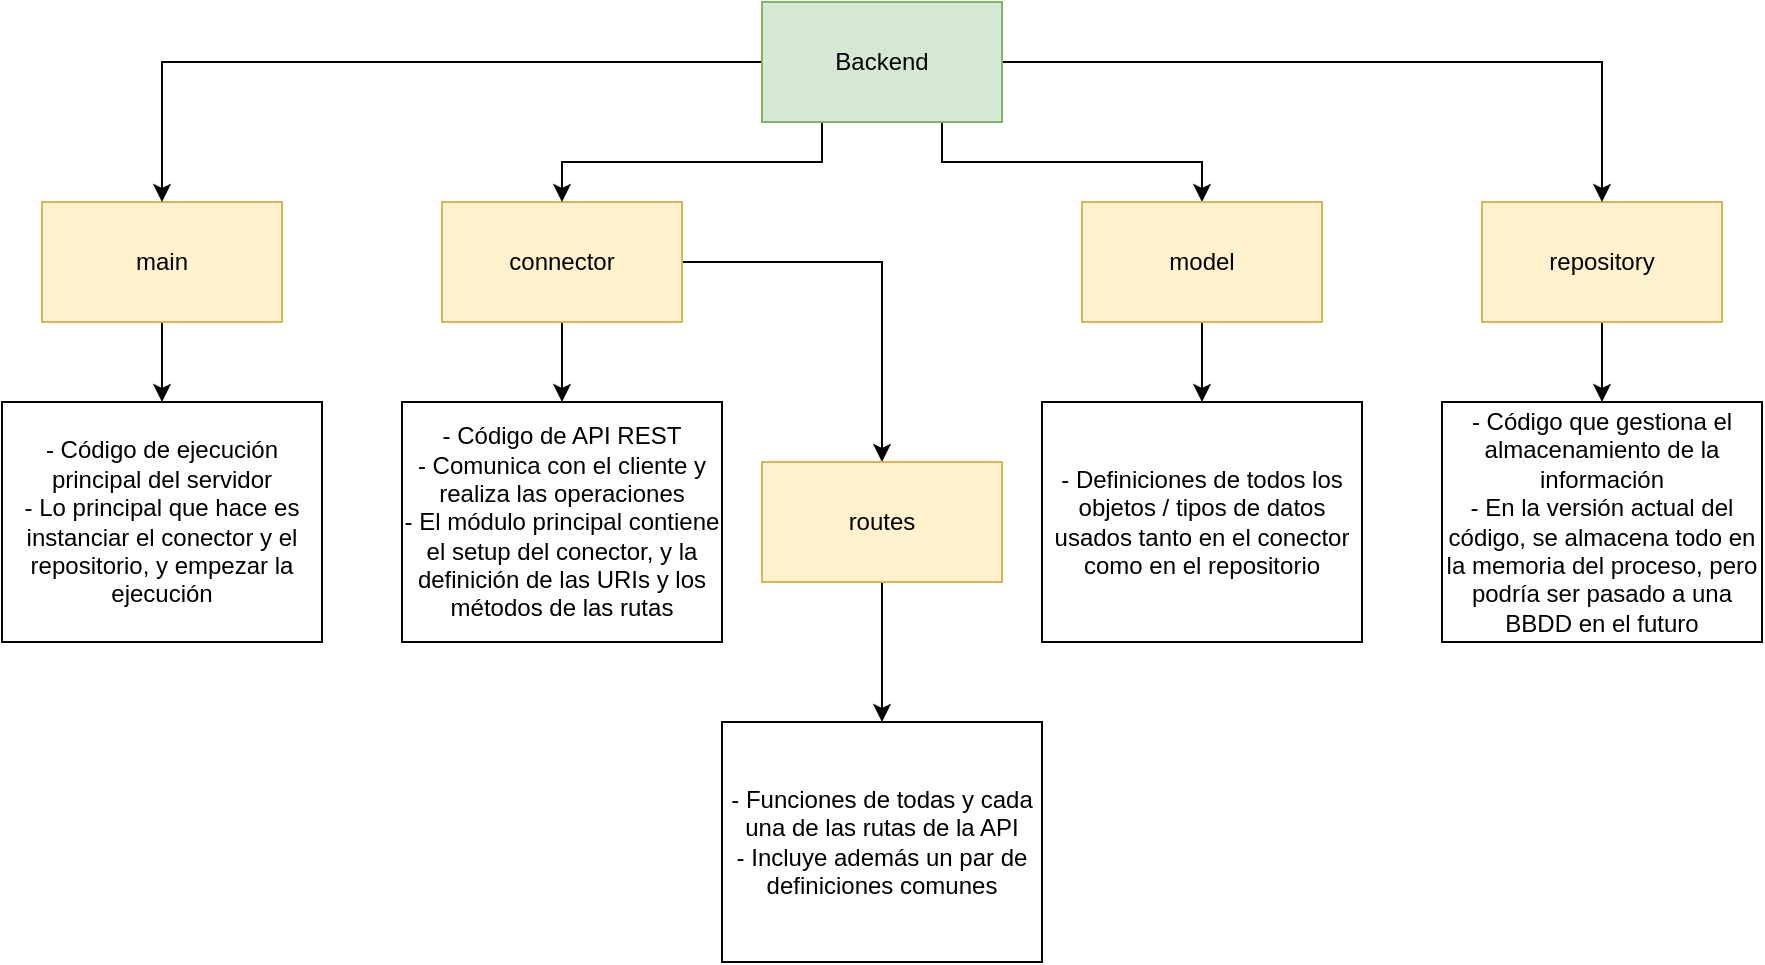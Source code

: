 <mxfile version="27.1.1" pages="5">
  <diagram name="Estructura backend" id="2EwQ13ZnxfNRJ1NMO_2o">
    <mxGraphModel dx="1385" dy="750" grid="1" gridSize="10" guides="1" tooltips="1" connect="1" arrows="1" fold="1" page="1" pageScale="1" pageWidth="1100" pageHeight="850" math="0" shadow="0">
      <root>
        <mxCell id="0" />
        <mxCell id="1" parent="0" />
        <mxCell id="FWhbziOUTGveQ3GAkrlC-30" style="edgeStyle=orthogonalEdgeStyle;rounded=0;orthogonalLoop=1;jettySize=auto;html=1;exitX=0.5;exitY=1;exitDx=0;exitDy=0;entryX=0.5;entryY=0;entryDx=0;entryDy=0;" parent="1" source="FWhbziOUTGveQ3GAkrlC-2" target="FWhbziOUTGveQ3GAkrlC-25" edge="1">
          <mxGeometry relative="1" as="geometry" />
        </mxCell>
        <mxCell id="FWhbziOUTGveQ3GAkrlC-2" value="main" style="rounded=0;whiteSpace=wrap;html=1;fillColor=#fff2cc;strokeColor=#d6b656;" parent="1" vertex="1">
          <mxGeometry x="40" y="220" width="120" height="60" as="geometry" />
        </mxCell>
        <mxCell id="FWhbziOUTGveQ3GAkrlC-24" style="edgeStyle=orthogonalEdgeStyle;rounded=0;orthogonalLoop=1;jettySize=auto;html=1;exitX=1;exitY=0.5;exitDx=0;exitDy=0;" parent="1" source="FWhbziOUTGveQ3GAkrlC-4" target="FWhbziOUTGveQ3GAkrlC-23" edge="1">
          <mxGeometry relative="1" as="geometry" />
        </mxCell>
        <mxCell id="msEt9y2-FaPu1Hv2gZgh-2" style="edgeStyle=orthogonalEdgeStyle;rounded=0;orthogonalLoop=1;jettySize=auto;html=1;exitX=0.5;exitY=1;exitDx=0;exitDy=0;entryX=0.5;entryY=0;entryDx=0;entryDy=0;" parent="1" source="FWhbziOUTGveQ3GAkrlC-4" target="msEt9y2-FaPu1Hv2gZgh-1" edge="1">
          <mxGeometry relative="1" as="geometry" />
        </mxCell>
        <mxCell id="FWhbziOUTGveQ3GAkrlC-4" value="connector" style="rounded=0;whiteSpace=wrap;html=1;fillColor=#fff2cc;strokeColor=#d6b656;" parent="1" vertex="1">
          <mxGeometry x="240" y="220" width="120" height="60" as="geometry" />
        </mxCell>
        <mxCell id="msEt9y2-FaPu1Hv2gZgh-6" style="edgeStyle=orthogonalEdgeStyle;rounded=0;orthogonalLoop=1;jettySize=auto;html=1;exitX=0.5;exitY=1;exitDx=0;exitDy=0;entryX=0.5;entryY=0;entryDx=0;entryDy=0;" parent="1" source="FWhbziOUTGveQ3GAkrlC-5" target="msEt9y2-FaPu1Hv2gZgh-5" edge="1">
          <mxGeometry relative="1" as="geometry" />
        </mxCell>
        <mxCell id="FWhbziOUTGveQ3GAkrlC-5" value="repository" style="rounded=0;whiteSpace=wrap;html=1;fillColor=#fff2cc;strokeColor=#d6b656;" parent="1" vertex="1">
          <mxGeometry x="760" y="220" width="120" height="60" as="geometry" />
        </mxCell>
        <mxCell id="FWhbziOUTGveQ3GAkrlC-14" style="edgeStyle=orthogonalEdgeStyle;rounded=0;orthogonalLoop=1;jettySize=auto;html=1;exitX=0;exitY=0.5;exitDx=0;exitDy=0;entryX=0.5;entryY=0;entryDx=0;entryDy=0;" parent="1" source="FWhbziOUTGveQ3GAkrlC-12" target="FWhbziOUTGveQ3GAkrlC-2" edge="1">
          <mxGeometry relative="1" as="geometry" />
        </mxCell>
        <mxCell id="FWhbziOUTGveQ3GAkrlC-18" style="edgeStyle=orthogonalEdgeStyle;rounded=0;orthogonalLoop=1;jettySize=auto;html=1;exitX=1;exitY=0.5;exitDx=0;exitDy=0;entryX=0.5;entryY=0;entryDx=0;entryDy=0;" parent="1" source="FWhbziOUTGveQ3GAkrlC-12" target="FWhbziOUTGveQ3GAkrlC-5" edge="1">
          <mxGeometry relative="1" as="geometry" />
        </mxCell>
        <mxCell id="FWhbziOUTGveQ3GAkrlC-28" style="edgeStyle=orthogonalEdgeStyle;rounded=0;orthogonalLoop=1;jettySize=auto;html=1;exitX=0.75;exitY=1;exitDx=0;exitDy=0;" parent="1" source="FWhbziOUTGveQ3GAkrlC-12" target="FWhbziOUTGveQ3GAkrlC-3" edge="1">
          <mxGeometry relative="1" as="geometry" />
        </mxCell>
        <mxCell id="FWhbziOUTGveQ3GAkrlC-29" style="edgeStyle=orthogonalEdgeStyle;rounded=0;orthogonalLoop=1;jettySize=auto;html=1;exitX=0.25;exitY=1;exitDx=0;exitDy=0;" parent="1" source="FWhbziOUTGveQ3GAkrlC-12" target="FWhbziOUTGveQ3GAkrlC-4" edge="1">
          <mxGeometry relative="1" as="geometry" />
        </mxCell>
        <mxCell id="FWhbziOUTGveQ3GAkrlC-12" value="Backend" style="rounded=0;whiteSpace=wrap;html=1;fillColor=#d5e8d4;strokeColor=#82b366;" parent="1" vertex="1">
          <mxGeometry x="400" y="120" width="120" height="60" as="geometry" />
        </mxCell>
        <mxCell id="msEt9y2-FaPu1Hv2gZgh-8" style="edgeStyle=orthogonalEdgeStyle;rounded=0;orthogonalLoop=1;jettySize=auto;html=1;exitX=0.5;exitY=1;exitDx=0;exitDy=0;" parent="1" source="FWhbziOUTGveQ3GAkrlC-23" target="msEt9y2-FaPu1Hv2gZgh-7" edge="1">
          <mxGeometry relative="1" as="geometry" />
        </mxCell>
        <mxCell id="FWhbziOUTGveQ3GAkrlC-23" value="routes" style="rounded=0;whiteSpace=wrap;html=1;fillColor=#fff2cc;strokeColor=#d6b656;" parent="1" vertex="1">
          <mxGeometry x="400" y="350" width="120" height="60" as="geometry" />
        </mxCell>
        <mxCell id="FWhbziOUTGveQ3GAkrlC-25" value="- Código de ejecución principal del servidor&lt;div&gt;- Lo principal que hace es instanciar el conector y el repositorio, y empezar la ejecución&lt;/div&gt;" style="rounded=0;whiteSpace=wrap;html=1;" parent="1" vertex="1">
          <mxGeometry x="20" y="320" width="160" height="120" as="geometry" />
        </mxCell>
        <mxCell id="msEt9y2-FaPu1Hv2gZgh-4" style="edgeStyle=orthogonalEdgeStyle;rounded=0;orthogonalLoop=1;jettySize=auto;html=1;exitX=0.5;exitY=1;exitDx=0;exitDy=0;entryX=0.5;entryY=0;entryDx=0;entryDy=0;" parent="1" source="FWhbziOUTGveQ3GAkrlC-3" target="msEt9y2-FaPu1Hv2gZgh-3" edge="1">
          <mxGeometry relative="1" as="geometry" />
        </mxCell>
        <mxCell id="FWhbziOUTGveQ3GAkrlC-3" value="model" style="rounded=0;whiteSpace=wrap;html=1;fillColor=#fff2cc;strokeColor=#d6b656;" parent="1" vertex="1">
          <mxGeometry x="560" y="220" width="120" height="60" as="geometry" />
        </mxCell>
        <mxCell id="msEt9y2-FaPu1Hv2gZgh-1" value="- Código de API REST&lt;div&gt;- Comunica con el cliente y realiza las operaciones&lt;/div&gt;&lt;div&gt;- El módulo principal contiene el setup del conector, y la definición de las URIs y los métodos de las rutas&lt;/div&gt;" style="rounded=0;whiteSpace=wrap;html=1;" parent="1" vertex="1">
          <mxGeometry x="220" y="320" width="160" height="120" as="geometry" />
        </mxCell>
        <mxCell id="msEt9y2-FaPu1Hv2gZgh-3" value="- Definiciones de todos los objetos / tipos de datos usados tanto en el conector como en el repositorio" style="rounded=0;whiteSpace=wrap;html=1;" parent="1" vertex="1">
          <mxGeometry x="540" y="320" width="160" height="120" as="geometry" />
        </mxCell>
        <mxCell id="msEt9y2-FaPu1Hv2gZgh-5" value="- Código que gestiona el almacenamiento de la información&lt;div&gt;- En la versión actual del código, se almacena todo en la memoria del proceso, pero podría ser pasado a una BBDD en el futuro&lt;/div&gt;" style="rounded=0;whiteSpace=wrap;html=1;" parent="1" vertex="1">
          <mxGeometry x="740" y="320" width="160" height="120" as="geometry" />
        </mxCell>
        <mxCell id="msEt9y2-FaPu1Hv2gZgh-7" value="- Funciones de todas y cada una de las rutas de la API&lt;div&gt;- Incluye además un par de definiciones comunes&lt;/div&gt;" style="rounded=0;whiteSpace=wrap;html=1;" parent="1" vertex="1">
          <mxGeometry x="380" y="480" width="160" height="120" as="geometry" />
        </mxCell>
      </root>
    </mxGraphModel>
  </diagram>
  <diagram id="1vTE9bENRbcTGceigef-" name="Estructura frontend">
    <mxGraphModel dx="2518" dy="1364" grid="1" gridSize="10" guides="1" tooltips="1" connect="1" arrows="1" fold="1" page="1" pageScale="1" pageWidth="1100" pageHeight="850" math="0" shadow="0">
      <root>
        <mxCell id="0" />
        <mxCell id="1" parent="0" />
        <mxCell id="GuH95YkkusHpneFwOxtb-2" style="edgeStyle=orthogonalEdgeStyle;rounded=0;orthogonalLoop=1;jettySize=auto;html=1;exitX=0.5;exitY=1;exitDx=0;exitDy=0;entryX=0.5;entryY=0;entryDx=0;entryDy=0;" edge="1" parent="1" source="ubT8_ZJKfGK5P904nKCi-1" target="ubT8_ZJKfGK5P904nKCi-2">
          <mxGeometry relative="1" as="geometry" />
        </mxCell>
        <mxCell id="GuH95YkkusHpneFwOxtb-3" style="edgeStyle=orthogonalEdgeStyle;rounded=0;orthogonalLoop=1;jettySize=auto;html=1;exitX=0.5;exitY=1;exitDx=0;exitDy=0;" edge="1" parent="1" source="ubT8_ZJKfGK5P904nKCi-1" target="ubT8_ZJKfGK5P904nKCi-3">
          <mxGeometry relative="1" as="geometry" />
        </mxCell>
        <mxCell id="GuH95YkkusHpneFwOxtb-4" style="edgeStyle=orthogonalEdgeStyle;rounded=0;orthogonalLoop=1;jettySize=auto;html=1;exitX=0.5;exitY=1;exitDx=0;exitDy=0;" edge="1" parent="1" source="ubT8_ZJKfGK5P904nKCi-1" target="ubT8_ZJKfGK5P904nKCi-4">
          <mxGeometry relative="1" as="geometry" />
        </mxCell>
        <mxCell id="GuH95YkkusHpneFwOxtb-5" style="edgeStyle=orthogonalEdgeStyle;rounded=0;orthogonalLoop=1;jettySize=auto;html=1;exitX=0.5;exitY=1;exitDx=0;exitDy=0;" edge="1" parent="1" source="ubT8_ZJKfGK5P904nKCi-1" target="ubT8_ZJKfGK5P904nKCi-5">
          <mxGeometry relative="1" as="geometry" />
        </mxCell>
        <mxCell id="ubT8_ZJKfGK5P904nKCi-1" value="Frontend" style="rounded=0;whiteSpace=wrap;html=1;fillColor=#d5e8d4;strokeColor=#82b366;" vertex="1" parent="1">
          <mxGeometry x="550" y="100" width="120" height="60" as="geometry" />
        </mxCell>
        <mxCell id="GuH95YkkusHpneFwOxtb-6" style="edgeStyle=orthogonalEdgeStyle;rounded=0;orthogonalLoop=1;jettySize=auto;html=1;exitX=0.5;exitY=1;exitDx=0;exitDy=0;" edge="1" parent="1" source="ubT8_ZJKfGK5P904nKCi-2" target="GuH95YkkusHpneFwOxtb-1">
          <mxGeometry relative="1" as="geometry" />
        </mxCell>
        <mxCell id="ubT8_ZJKfGK5P904nKCi-2" value="main" style="rounded=0;whiteSpace=wrap;html=1;fillColor=#fff2cc;strokeColor=#d6b656;" vertex="1" parent="1">
          <mxGeometry x="120" y="240" width="120" height="60" as="geometry" />
        </mxCell>
        <mxCell id="GuH95YkkusHpneFwOxtb-8" value="" style="edgeStyle=orthogonalEdgeStyle;rounded=0;orthogonalLoop=1;jettySize=auto;html=1;" edge="1" parent="1" source="ubT8_ZJKfGK5P904nKCi-3" target="GuH95YkkusHpneFwOxtb-7">
          <mxGeometry relative="1" as="geometry" />
        </mxCell>
        <mxCell id="ubT8_ZJKfGK5P904nKCi-3" value="api" style="rounded=0;whiteSpace=wrap;html=1;fillColor=#fff2cc;strokeColor=#d6b656;" vertex="1" parent="1">
          <mxGeometry x="320" y="240" width="120" height="60" as="geometry" />
        </mxCell>
        <mxCell id="GuH95YkkusHpneFwOxtb-16" style="edgeStyle=orthogonalEdgeStyle;rounded=0;orthogonalLoop=1;jettySize=auto;html=1;exitX=0.5;exitY=1;exitDx=0;exitDy=0;entryX=0.5;entryY=0;entryDx=0;entryDy=0;" edge="1" parent="1" source="ubT8_ZJKfGK5P904nKCi-4" target="GuH95YkkusHpneFwOxtb-15">
          <mxGeometry relative="1" as="geometry" />
        </mxCell>
        <mxCell id="ubT8_ZJKfGK5P904nKCi-4" value="utils" style="rounded=0;whiteSpace=wrap;html=1;fillColor=#fff2cc;strokeColor=#d6b656;" vertex="1" parent="1">
          <mxGeometry x="520" y="240" width="120" height="60" as="geometry" />
        </mxCell>
        <mxCell id="GuH95YkkusHpneFwOxtb-9" style="edgeStyle=orthogonalEdgeStyle;rounded=0;orthogonalLoop=1;jettySize=auto;html=1;exitX=0.5;exitY=1;exitDx=0;exitDy=0;" edge="1" parent="1" source="ubT8_ZJKfGK5P904nKCi-5" target="ubT8_ZJKfGK5P904nKCi-6">
          <mxGeometry relative="1" as="geometry" />
        </mxCell>
        <mxCell id="GuH95YkkusHpneFwOxtb-10" style="edgeStyle=orthogonalEdgeStyle;rounded=0;orthogonalLoop=1;jettySize=auto;html=1;exitX=0.5;exitY=1;exitDx=0;exitDy=0;" edge="1" parent="1" source="ubT8_ZJKfGK5P904nKCi-5" target="ubT8_ZJKfGK5P904nKCi-8">
          <mxGeometry relative="1" as="geometry" />
        </mxCell>
        <mxCell id="GuH95YkkusHpneFwOxtb-11" style="edgeStyle=orthogonalEdgeStyle;rounded=0;orthogonalLoop=1;jettySize=auto;html=1;exitX=0.5;exitY=1;exitDx=0;exitDy=0;" edge="1" parent="1" source="ubT8_ZJKfGK5P904nKCi-5" target="ubT8_ZJKfGK5P904nKCi-7">
          <mxGeometry relative="1" as="geometry" />
        </mxCell>
        <mxCell id="GuH95YkkusHpneFwOxtb-12" style="edgeStyle=orthogonalEdgeStyle;rounded=0;orthogonalLoop=1;jettySize=auto;html=1;exitX=0.5;exitY=1;exitDx=0;exitDy=0;" edge="1" parent="1" source="ubT8_ZJKfGK5P904nKCi-5" target="ubT8_ZJKfGK5P904nKCi-12">
          <mxGeometry relative="1" as="geometry" />
        </mxCell>
        <mxCell id="GuH95YkkusHpneFwOxtb-22" style="edgeStyle=orthogonalEdgeStyle;rounded=0;orthogonalLoop=1;jettySize=auto;html=1;exitX=1;exitY=0.5;exitDx=0;exitDy=0;" edge="1" parent="1" source="ubT8_ZJKfGK5P904nKCi-5" target="GuH95YkkusHpneFwOxtb-21">
          <mxGeometry relative="1" as="geometry" />
        </mxCell>
        <mxCell id="ubT8_ZJKfGK5P904nKCi-5" value="page" style="rounded=0;whiteSpace=wrap;html=1;fillColor=#dae8fc;strokeColor=#6c8ebf;" vertex="1" parent="1">
          <mxGeometry x="1000" y="240" width="120" height="60" as="geometry" />
        </mxCell>
        <mxCell id="GuH95YkkusHpneFwOxtb-23" style="edgeStyle=orthogonalEdgeStyle;rounded=0;orthogonalLoop=1;jettySize=auto;html=1;exitX=0.5;exitY=1;exitDx=0;exitDy=0;" edge="1" parent="1" source="ubT8_ZJKfGK5P904nKCi-6" target="GuH95YkkusHpneFwOxtb-17">
          <mxGeometry relative="1" as="geometry" />
        </mxCell>
        <mxCell id="ubT8_ZJKfGK5P904nKCi-6" value="login" style="rounded=0;whiteSpace=wrap;html=1;fillColor=#dae8fc;strokeColor=#6c8ebf;" vertex="1" parent="1">
          <mxGeometry x="700" y="360" width="120" height="60" as="geometry" />
        </mxCell>
        <mxCell id="GuH95YkkusHpneFwOxtb-25" style="edgeStyle=orthogonalEdgeStyle;rounded=0;orthogonalLoop=1;jettySize=auto;html=1;exitX=0.5;exitY=1;exitDx=0;exitDy=0;" edge="1" parent="1" source="ubT8_ZJKfGK5P904nKCi-7" target="GuH95YkkusHpneFwOxtb-18">
          <mxGeometry relative="1" as="geometry" />
        </mxCell>
        <mxCell id="ubT8_ZJKfGK5P904nKCi-7" value="canales" style="rounded=0;whiteSpace=wrap;html=1;fillColor=#dae8fc;strokeColor=#6c8ebf;" vertex="1" parent="1">
          <mxGeometry x="1100" y="360" width="120" height="60" as="geometry" />
        </mxCell>
        <mxCell id="GuH95YkkusHpneFwOxtb-24" style="edgeStyle=orthogonalEdgeStyle;rounded=0;orthogonalLoop=1;jettySize=auto;html=1;exitX=0.5;exitY=1;exitDx=0;exitDy=0;" edge="1" parent="1" source="ubT8_ZJKfGK5P904nKCi-8" target="GuH95YkkusHpneFwOxtb-19">
          <mxGeometry relative="1" as="geometry" />
        </mxCell>
        <mxCell id="ubT8_ZJKfGK5P904nKCi-8" value="proyectos" style="rounded=0;whiteSpace=wrap;html=1;fillColor=#dae8fc;strokeColor=#6c8ebf;" vertex="1" parent="1">
          <mxGeometry x="900" y="360" width="120" height="60" as="geometry" />
        </mxCell>
        <mxCell id="GuH95YkkusHpneFwOxtb-26" style="edgeStyle=orthogonalEdgeStyle;rounded=0;orthogonalLoop=1;jettySize=auto;html=1;exitX=0.5;exitY=1;exitDx=0;exitDy=0;" edge="1" parent="1" source="ubT8_ZJKfGK5P904nKCi-12" target="GuH95YkkusHpneFwOxtb-20">
          <mxGeometry relative="1" as="geometry" />
        </mxCell>
        <mxCell id="ubT8_ZJKfGK5P904nKCi-12" value="datos_canal" style="rounded=0;whiteSpace=wrap;html=1;fillColor=#dae8fc;strokeColor=#6c8ebf;" vertex="1" parent="1">
          <mxGeometry x="1300" y="360" width="120" height="60" as="geometry" />
        </mxCell>
        <mxCell id="GuH95YkkusHpneFwOxtb-1" value="-Ejecución principal del código.&lt;div&gt;- Ejecuta la página login e inmediatamente después, comienza la ejecución del proyecto&lt;/div&gt;" style="rounded=0;whiteSpace=wrap;html=1;" vertex="1" parent="1">
          <mxGeometry x="100" y="330" width="160" height="120" as="geometry" />
        </mxCell>
        <mxCell id="GuH95YkkusHpneFwOxtb-7" value="- Wrapper sencillo alrededor de las peticiones a la API&lt;div&gt;- Simplifica la ya sencilla requests de Python para reducir complejidad en el código de la interfaz&lt;/div&gt;" style="rounded=0;whiteSpace=wrap;html=1;" vertex="1" parent="1">
          <mxGeometry x="300" y="330" width="160" height="120" as="geometry" />
        </mxCell>
        <mxCell id="GuH95YkkusHpneFwOxtb-15" value="- Contiene algunos formatos de popups, así como otros añadidos que pueden ser útiles para la interfaz" style="rounded=0;whiteSpace=wrap;html=1;" vertex="1" parent="1">
          <mxGeometry x="500" y="330" width="160" height="120" as="geometry" />
        </mxCell>
        <mxCell id="GuH95YkkusHpneFwOxtb-17" value="- Página sencilla de login (pide el ID de usuario a autenticar)" style="rounded=0;whiteSpace=wrap;html=1;" vertex="1" parent="1">
          <mxGeometry x="680" y="490" width="160" height="120" as="geometry" />
        </mxCell>
        <mxCell id="GuH95YkkusHpneFwOxtb-18" value="- Página principal de la aplicación&lt;div&gt;- Maneja los canales y los miembros de un proyecto en específico&lt;/div&gt;" style="rounded=0;whiteSpace=wrap;html=1;" vertex="1" parent="1">
          <mxGeometry x="1080" y="490" width="160" height="120" as="geometry" />
        </mxCell>
        <mxCell id="GuH95YkkusHpneFwOxtb-19" value="- Listado de proyectos disponibles al usuario&lt;div&gt;- Permite crear y salir de proyectos&lt;/div&gt;" style="rounded=0;whiteSpace=wrap;html=1;" vertex="1" parent="1">
          <mxGeometry x="880" y="490" width="160" height="120" as="geometry" />
        </mxCell>
        <mxCell id="GuH95YkkusHpneFwOxtb-20" value="- Popups relacionados con los contenidos de la página canales&lt;div&gt;- crear_canal pide datos relacionados con la creación de un canal&lt;/div&gt;&lt;div&gt;- añadir_miembro pide datos de un miembro a añadir&lt;/div&gt;" style="rounded=0;whiteSpace=wrap;html=1;" vertex="1" parent="1">
          <mxGeometry x="1280" y="490" width="160" height="130" as="geometry" />
        </mxCell>
        <mxCell id="GuH95YkkusHpneFwOxtb-21" value="Definiciones de las distintas páginas del frontend" style="rounded=0;whiteSpace=wrap;html=1;" vertex="1" parent="1">
          <mxGeometry x="1160" y="240" width="160" height="60" as="geometry" />
        </mxCell>
      </root>
    </mxGraphModel>
  </diagram>
  <diagram id="dXHzTfhh8F6ToxlXlzs_" name="Relaciones entre los datos">
    <mxGraphModel dx="2729" dy="882" grid="1" gridSize="10" guides="1" tooltips="1" connect="1" arrows="1" fold="1" page="1" pageScale="1" pageWidth="1100" pageHeight="850" math="0" shadow="0">
      <root>
        <mxCell id="0" />
        <mxCell id="1" parent="0" />
        <mxCell id="PGtcUral3JdQXKYRU7I9-3" value="Proyecto" style="swimlane;fontStyle=0;childLayout=stackLayout;horizontal=1;startSize=30;horizontalStack=0;resizeParent=1;resizeParentMax=0;resizeLast=0;collapsible=1;marginBottom=0;whiteSpace=wrap;html=1;fillColor=#dae8fc;strokeColor=#6c8ebf;" parent="1" vertex="1">
          <mxGeometry x="-580" y="300" width="140" height="120" as="geometry" />
        </mxCell>
        <mxCell id="PGtcUral3JdQXKYRU7I9-4" value="id: Int" style="text;strokeColor=#d6b656;fillColor=#fff2cc;align=left;verticalAlign=middle;spacingLeft=4;spacingRight=4;overflow=hidden;points=[[0,0.5],[1,0.5]];portConstraint=eastwest;rotatable=0;whiteSpace=wrap;html=1;" parent="PGtcUral3JdQXKYRU7I9-3" vertex="1">
          <mxGeometry y="30" width="140" height="30" as="geometry" />
        </mxCell>
        <mxCell id="PGtcUral3JdQXKYRU7I9-5" value="nombre: String" style="text;strokeColor=none;fillColor=none;align=left;verticalAlign=middle;spacingLeft=4;spacingRight=4;overflow=hidden;points=[[0,0.5],[1,0.5]];portConstraint=eastwest;rotatable=0;whiteSpace=wrap;html=1;" parent="PGtcUral3JdQXKYRU7I9-3" vertex="1">
          <mxGeometry y="60" width="140" height="30" as="geometry" />
        </mxCell>
        <mxCell id="PGtcUral3JdQXKYRU7I9-6" value="canales: List[String]" style="text;strokeColor=none;fillColor=none;align=left;verticalAlign=middle;spacingLeft=4;spacingRight=4;overflow=hidden;points=[[0,0.5],[1,0.5]];portConstraint=eastwest;rotatable=0;whiteSpace=wrap;html=1;" parent="PGtcUral3JdQXKYRU7I9-3" vertex="1">
          <mxGeometry y="90" width="140" height="30" as="geometry" />
        </mxCell>
        <mxCell id="PGtcUral3JdQXKYRU7I9-7" value="Canal" style="swimlane;fontStyle=0;childLayout=stackLayout;horizontal=1;startSize=30;horizontalStack=0;resizeParent=1;resizeParentMax=0;resizeLast=0;collapsible=1;marginBottom=0;whiteSpace=wrap;html=1;fillColor=#dae8fc;strokeColor=#6c8ebf;" parent="1" vertex="1">
          <mxGeometry x="-310" y="360" width="140" height="120" as="geometry" />
        </mxCell>
        <mxCell id="PGtcUral3JdQXKYRU7I9-8" value="id: Int" style="text;strokeColor=#d6b656;fillColor=#fff2cc;align=left;verticalAlign=middle;spacingLeft=4;spacingRight=4;overflow=hidden;points=[[0,0.5],[1,0.5]];portConstraint=eastwest;rotatable=0;whiteSpace=wrap;html=1;" parent="PGtcUral3JdQXKYRU7I9-7" vertex="1">
          <mxGeometry y="30" width="140" height="30" as="geometry" />
        </mxCell>
        <mxCell id="PGtcUral3JdQXKYRU7I9-9" value="nombre: String" style="text;strokeColor=none;fillColor=none;align=left;verticalAlign=middle;spacingLeft=4;spacingRight=4;overflow=hidden;points=[[0,0.5],[1,0.5]];portConstraint=eastwest;rotatable=0;whiteSpace=wrap;html=1;" parent="PGtcUral3JdQXKYRU7I9-7" vertex="1">
          <mxGeometry y="60" width="140" height="30" as="geometry" />
        </mxCell>
        <mxCell id="PGtcUral3JdQXKYRU7I9-10" value="tipo: String" style="text;strokeColor=#666666;fillColor=#f5f5f5;align=left;verticalAlign=middle;spacingLeft=4;spacingRight=4;overflow=hidden;points=[[0,0.5],[1,0.5]];portConstraint=eastwest;rotatable=0;whiteSpace=wrap;html=1;fontColor=#333333;" parent="PGtcUral3JdQXKYRU7I9-7" vertex="1">
          <mxGeometry y="90" width="140" height="30" as="geometry" />
        </mxCell>
        <mxCell id="PGtcUral3JdQXKYRU7I9-12" value="Especialización de los canales irá aquí" style="rounded=0;whiteSpace=wrap;html=1;" parent="1" vertex="1">
          <mxGeometry x="-140" y="520" width="120" height="60" as="geometry" />
        </mxCell>
        <mxCell id="PGtcUral3JdQXKYRU7I9-11" style="edgeStyle=orthogonalEdgeStyle;rounded=0;orthogonalLoop=1;jettySize=auto;html=1;exitX=1;exitY=0.5;exitDx=0;exitDy=0;entryX=0.5;entryY=0;entryDx=0;entryDy=0;" parent="1" source="PGtcUral3JdQXKYRU7I9-10" target="PGtcUral3JdQXKYRU7I9-12" edge="1">
          <mxGeometry relative="1" as="geometry">
            <mxPoint x="-60" y="530" as="targetPoint" />
          </mxGeometry>
        </mxCell>
        <mxCell id="PGtcUral3JdQXKYRU7I9-13" style="edgeStyle=orthogonalEdgeStyle;rounded=0;orthogonalLoop=1;jettySize=auto;html=1;exitX=1;exitY=0.5;exitDx=0;exitDy=0;entryX=0;entryY=0.5;entryDx=0;entryDy=0;" parent="1" source="PGtcUral3JdQXKYRU7I9-6" target="PGtcUral3JdQXKYRU7I9-8" edge="1">
          <mxGeometry relative="1" as="geometry" />
        </mxCell>
        <mxCell id="PGtcUral3JdQXKYRU7I9-14" value="1:n" style="edgeLabel;html=1;align=center;verticalAlign=middle;resizable=0;points=[];" parent="PGtcUral3JdQXKYRU7I9-13" vertex="1" connectable="0">
          <mxGeometry x="-0.108" y="-5" relative="1" as="geometry">
            <mxPoint x="2" y="-5" as="offset" />
          </mxGeometry>
        </mxCell>
        <mxCell id="PGtcUral3JdQXKYRU7I9-15" value="Usuario" style="swimlane;fontStyle=0;childLayout=stackLayout;horizontal=1;startSize=30;horizontalStack=0;resizeParent=1;resizeParentMax=0;resizeLast=0;collapsible=1;marginBottom=0;whiteSpace=wrap;html=1;fillColor=#dae8fc;strokeColor=#6c8ebf;" parent="1" vertex="1">
          <mxGeometry x="-580" y="130" width="140" height="90" as="geometry" />
        </mxCell>
        <mxCell id="PGtcUral3JdQXKYRU7I9-16" value="id: Int" style="text;strokeColor=#d6b656;fillColor=#fff2cc;align=left;verticalAlign=middle;spacingLeft=4;spacingRight=4;overflow=hidden;points=[[0,0.5],[1,0.5]];portConstraint=eastwest;rotatable=0;whiteSpace=wrap;html=1;" parent="PGtcUral3JdQXKYRU7I9-15" vertex="1">
          <mxGeometry y="30" width="140" height="30" as="geometry" />
        </mxCell>
        <mxCell id="PGtcUral3JdQXKYRU7I9-17" value="nombre: String" style="text;strokeColor=none;fillColor=none;align=left;verticalAlign=middle;spacingLeft=4;spacingRight=4;overflow=hidden;points=[[0,0.5],[1,0.5]];portConstraint=eastwest;rotatable=0;whiteSpace=wrap;html=1;" parent="PGtcUral3JdQXKYRU7I9-15" vertex="1">
          <mxGeometry y="60" width="140" height="30" as="geometry" />
        </mxCell>
        <mxCell id="PGtcUral3JdQXKYRU7I9-19" value="Miembro" style="swimlane;fontStyle=0;childLayout=stackLayout;horizontal=1;startSize=30;horizontalStack=0;resizeParent=1;resizeParentMax=0;resizeLast=0;collapsible=1;marginBottom=0;whiteSpace=wrap;html=1;fillColor=#d5e8d4;strokeColor=#82b366;" parent="1" vertex="1">
          <mxGeometry x="-840" y="190" width="140" height="120" as="geometry" />
        </mxCell>
        <mxCell id="PGtcUral3JdQXKYRU7I9-20" value="usuario: Int" style="text;strokeColor=#d6b656;fillColor=#fff2cc;align=left;verticalAlign=middle;spacingLeft=4;spacingRight=4;overflow=hidden;points=[[0,0.5],[1,0.5]];portConstraint=eastwest;rotatable=0;whiteSpace=wrap;html=1;" parent="PGtcUral3JdQXKYRU7I9-19" vertex="1">
          <mxGeometry y="30" width="140" height="30" as="geometry" />
        </mxCell>
        <mxCell id="PGtcUral3JdQXKYRU7I9-21" value="proyecto: Int" style="text;strokeColor=#d6b656;fillColor=#fff2cc;align=left;verticalAlign=middle;spacingLeft=4;spacingRight=4;overflow=hidden;points=[[0,0.5],[1,0.5]];portConstraint=eastwest;rotatable=0;whiteSpace=wrap;html=1;" parent="PGtcUral3JdQXKYRU7I9-19" vertex="1">
          <mxGeometry y="60" width="140" height="30" as="geometry" />
        </mxCell>
        <mxCell id="PGtcUral3JdQXKYRU7I9-22" value="permisos: Enum[String]" style="text;strokeColor=none;fillColor=none;align=left;verticalAlign=middle;spacingLeft=4;spacingRight=4;overflow=hidden;points=[[0,0.5],[1,0.5]];portConstraint=eastwest;rotatable=0;whiteSpace=wrap;html=1;" parent="PGtcUral3JdQXKYRU7I9-19" vertex="1">
          <mxGeometry y="90" width="140" height="30" as="geometry" />
        </mxCell>
        <mxCell id="PGtcUral3JdQXKYRU7I9-24" style="edgeStyle=orthogonalEdgeStyle;rounded=0;orthogonalLoop=1;jettySize=auto;html=1;exitX=0;exitY=0.5;exitDx=0;exitDy=0;entryX=1;entryY=0.5;entryDx=0;entryDy=0;" parent="1" source="PGtcUral3JdQXKYRU7I9-16" target="PGtcUral3JdQXKYRU7I9-20" edge="1">
          <mxGeometry relative="1" as="geometry" />
        </mxCell>
        <mxCell id="PGtcUral3JdQXKYRU7I9-25" style="edgeStyle=orthogonalEdgeStyle;rounded=0;orthogonalLoop=1;jettySize=auto;html=1;exitX=0;exitY=0.5;exitDx=0;exitDy=0;" parent="1" source="PGtcUral3JdQXKYRU7I9-4" target="PGtcUral3JdQXKYRU7I9-21" edge="1">
          <mxGeometry relative="1" as="geometry" />
        </mxCell>
        <mxCell id="PGtcUral3JdQXKYRU7I9-26" value="" style="edgeStyle=orthogonalEdgeStyle;orthogonalLoop=1;jettySize=auto;html=1;rounded=0;dashed=1;endArrow=none;startFill=0;" parent="1" edge="1">
          <mxGeometry width="100" relative="1" as="geometry">
            <mxPoint x="-640" y="270" as="sourcePoint" />
            <mxPoint x="-640" y="230" as="targetPoint" />
          </mxGeometry>
        </mxCell>
        <mxCell id="PGtcUral3JdQXKYRU7I9-28" value="m:n" style="edgeLabel;html=1;align=center;verticalAlign=middle;resizable=0;points=[];" parent="PGtcUral3JdQXKYRU7I9-26" vertex="1" connectable="0">
          <mxGeometry x="-0.091" y="1" relative="1" as="geometry">
            <mxPoint y="-1" as="offset" />
          </mxGeometry>
        </mxCell>
        <mxCell id="PGtcUral3JdQXKYRU7I9-29" value="Permisos" style="swimlane;fontStyle=0;childLayout=stackLayout;horizontal=1;startSize=30;horizontalStack=0;resizeParent=1;resizeParentMax=0;resizeLast=0;collapsible=1;marginBottom=0;whiteSpace=wrap;html=1;fillColor=#f8cecc;strokeColor=#b85450;" parent="1" vertex="1">
          <mxGeometry x="-1060" y="320" width="140" height="120" as="geometry" />
        </mxCell>
        <mxCell id="PGtcUral3JdQXKYRU7I9-30" value="&amp;gt; Lectura" style="text;strokeColor=none;fillColor=none;align=left;verticalAlign=middle;spacingLeft=4;spacingRight=4;overflow=hidden;points=[[0,0.5],[1,0.5]];portConstraint=eastwest;rotatable=0;whiteSpace=wrap;html=1;" parent="PGtcUral3JdQXKYRU7I9-29" vertex="1">
          <mxGeometry y="30" width="140" height="30" as="geometry" />
        </mxCell>
        <mxCell id="PGtcUral3JdQXKYRU7I9-31" value="&amp;gt; Moderación" style="text;strokeColor=none;fillColor=none;align=left;verticalAlign=middle;spacingLeft=4;spacingRight=4;overflow=hidden;points=[[0,0.5],[1,0.5]];portConstraint=eastwest;rotatable=0;whiteSpace=wrap;html=1;" parent="PGtcUral3JdQXKYRU7I9-29" vertex="1">
          <mxGeometry y="60" width="140" height="30" as="geometry" />
        </mxCell>
        <mxCell id="PGtcUral3JdQXKYRU7I9-32" value="&amp;gt; Escritura" style="text;strokeColor=none;fillColor=none;align=left;verticalAlign=middle;spacingLeft=4;spacingRight=4;overflow=hidden;points=[[0,0.5],[1,0.5]];portConstraint=eastwest;rotatable=0;whiteSpace=wrap;html=1;" parent="PGtcUral3JdQXKYRU7I9-29" vertex="1">
          <mxGeometry y="90" width="140" height="30" as="geometry" />
        </mxCell>
        <mxCell id="PGtcUral3JdQXKYRU7I9-33" style="edgeStyle=orthogonalEdgeStyle;rounded=0;orthogonalLoop=1;jettySize=auto;html=1;exitX=0;exitY=0.5;exitDx=0;exitDy=0;entryX=0.5;entryY=0;entryDx=0;entryDy=0;" parent="1" source="PGtcUral3JdQXKYRU7I9-22" target="PGtcUral3JdQXKYRU7I9-29" edge="1">
          <mxGeometry relative="1" as="geometry" />
        </mxCell>
      </root>
    </mxGraphModel>
  </diagram>
  <diagram id="4InRUc3YfMS6ilGCVPfi" name="Rutas API">
    <mxGraphModel dx="2770" dy="1500" grid="1" gridSize="10" guides="1" tooltips="1" connect="1" arrows="1" fold="1" page="1" pageScale="1" pageWidth="1100" pageHeight="850" math="0" shadow="0">
      <root>
        <mxCell id="0" />
        <mxCell id="1" parent="0" />
        <mxCell id="N9CvwcrNrZVvqI9Vhrfa-21" style="edgeStyle=orthogonalEdgeStyle;rounded=0;orthogonalLoop=1;jettySize=auto;html=1;exitX=1;exitY=0.5;exitDx=0;exitDy=0;entryX=0;entryY=0.5;entryDx=0;entryDy=0;" parent="1" source="N9CvwcrNrZVvqI9Vhrfa-1" target="N9CvwcrNrZVvqI9Vhrfa-19" edge="1">
          <mxGeometry relative="1" as="geometry" />
        </mxCell>
        <mxCell id="N9CvwcrNrZVvqI9Vhrfa-23" style="edgeStyle=orthogonalEdgeStyle;rounded=0;orthogonalLoop=1;jettySize=auto;html=1;exitX=1;exitY=0.5;exitDx=0;exitDy=0;" parent="1" source="N9CvwcrNrZVvqI9Vhrfa-1" target="N9CvwcrNrZVvqI9Vhrfa-22" edge="1">
          <mxGeometry relative="1" as="geometry" />
        </mxCell>
        <mxCell id="N9CvwcrNrZVvqI9Vhrfa-1" value="Usuarios" style="rounded=0;whiteSpace=wrap;html=1;" parent="1" vertex="1">
          <mxGeometry x="40" y="210" width="120" height="60" as="geometry" />
        </mxCell>
        <mxCell id="N9CvwcrNrZVvqI9Vhrfa-41" style="edgeStyle=orthogonalEdgeStyle;rounded=0;orthogonalLoop=1;jettySize=auto;html=1;exitX=1;exitY=0.5;exitDx=0;exitDy=0;entryX=0;entryY=0.5;entryDx=0;entryDy=0;" parent="1" source="N9CvwcrNrZVvqI9Vhrfa-2" target="N9CvwcrNrZVvqI9Vhrfa-30" edge="1">
          <mxGeometry relative="1" as="geometry" />
        </mxCell>
        <mxCell id="N9CvwcrNrZVvqI9Vhrfa-42" style="edgeStyle=orthogonalEdgeStyle;rounded=0;orthogonalLoop=1;jettySize=auto;html=1;exitX=1;exitY=0.5;exitDx=0;exitDy=0;" parent="1" source="N9CvwcrNrZVvqI9Vhrfa-2" target="N9CvwcrNrZVvqI9Vhrfa-26" edge="1">
          <mxGeometry relative="1" as="geometry" />
        </mxCell>
        <mxCell id="N9CvwcrNrZVvqI9Vhrfa-43" style="edgeStyle=orthogonalEdgeStyle;rounded=0;orthogonalLoop=1;jettySize=auto;html=1;exitX=1;exitY=0.5;exitDx=0;exitDy=0;" parent="1" source="N9CvwcrNrZVvqI9Vhrfa-2" target="N9CvwcrNrZVvqI9Vhrfa-27" edge="1">
          <mxGeometry relative="1" as="geometry" />
        </mxCell>
        <mxCell id="N9CvwcrNrZVvqI9Vhrfa-44" style="edgeStyle=orthogonalEdgeStyle;rounded=0;orthogonalLoop=1;jettySize=auto;html=1;exitX=1;exitY=0.5;exitDx=0;exitDy=0;" parent="1" source="N9CvwcrNrZVvqI9Vhrfa-2" target="N9CvwcrNrZVvqI9Vhrfa-28" edge="1">
          <mxGeometry relative="1" as="geometry" />
        </mxCell>
        <mxCell id="N9CvwcrNrZVvqI9Vhrfa-45" style="edgeStyle=orthogonalEdgeStyle;rounded=0;orthogonalLoop=1;jettySize=auto;html=1;exitX=1;exitY=0.5;exitDx=0;exitDy=0;entryX=0;entryY=0.5;entryDx=0;entryDy=0;" parent="1" source="N9CvwcrNrZVvqI9Vhrfa-2" target="N9CvwcrNrZVvqI9Vhrfa-29" edge="1">
          <mxGeometry relative="1" as="geometry" />
        </mxCell>
        <mxCell id="N9CvwcrNrZVvqI9Vhrfa-2" value="Proyectos" style="rounded=0;whiteSpace=wrap;html=1;" parent="1" vertex="1">
          <mxGeometry x="40" y="395" width="120" height="60" as="geometry" />
        </mxCell>
        <mxCell id="N9CvwcrNrZVvqI9Vhrfa-61" style="edgeStyle=orthogonalEdgeStyle;rounded=0;orthogonalLoop=1;jettySize=auto;html=1;exitX=1;exitY=0.5;exitDx=0;exitDy=0;" parent="1" source="N9CvwcrNrZVvqI9Vhrfa-3" target="N9CvwcrNrZVvqI9Vhrfa-51" edge="1">
          <mxGeometry relative="1" as="geometry" />
        </mxCell>
        <mxCell id="N9CvwcrNrZVvqI9Vhrfa-62" style="edgeStyle=orthogonalEdgeStyle;rounded=0;orthogonalLoop=1;jettySize=auto;html=1;exitX=1;exitY=0.5;exitDx=0;exitDy=0;entryX=0;entryY=0.5;entryDx=0;entryDy=0;" parent="1" source="N9CvwcrNrZVvqI9Vhrfa-3" target="N9CvwcrNrZVvqI9Vhrfa-50" edge="1">
          <mxGeometry relative="1" as="geometry" />
        </mxCell>
        <mxCell id="N9CvwcrNrZVvqI9Vhrfa-63" style="edgeStyle=orthogonalEdgeStyle;rounded=0;orthogonalLoop=1;jettySize=auto;html=1;exitX=1;exitY=0.5;exitDx=0;exitDy=0;entryX=0;entryY=0.5;entryDx=0;entryDy=0;" parent="1" source="N9CvwcrNrZVvqI9Vhrfa-3" target="N9CvwcrNrZVvqI9Vhrfa-54" edge="1">
          <mxGeometry relative="1" as="geometry" />
        </mxCell>
        <mxCell id="N9CvwcrNrZVvqI9Vhrfa-64" style="edgeStyle=orthogonalEdgeStyle;rounded=0;orthogonalLoop=1;jettySize=auto;html=1;exitX=1;exitY=0.5;exitDx=0;exitDy=0;entryX=0;entryY=0.5;entryDx=0;entryDy=0;" parent="1" source="N9CvwcrNrZVvqI9Vhrfa-3" target="N9CvwcrNrZVvqI9Vhrfa-52" edge="1">
          <mxGeometry relative="1" as="geometry" />
        </mxCell>
        <mxCell id="N9CvwcrNrZVvqI9Vhrfa-65" style="edgeStyle=orthogonalEdgeStyle;rounded=0;orthogonalLoop=1;jettySize=auto;html=1;exitX=1;exitY=0.5;exitDx=0;exitDy=0;entryX=0;entryY=0.5;entryDx=0;entryDy=0;" parent="1" source="N9CvwcrNrZVvqI9Vhrfa-3" target="N9CvwcrNrZVvqI9Vhrfa-53" edge="1">
          <mxGeometry relative="1" as="geometry" />
        </mxCell>
        <mxCell id="N9CvwcrNrZVvqI9Vhrfa-3" value="Canales" style="rounded=0;whiteSpace=wrap;html=1;" parent="1" vertex="1">
          <mxGeometry x="40" y="660" width="120" height="60" as="geometry" />
        </mxCell>
        <mxCell id="N9CvwcrNrZVvqI9Vhrfa-77" style="edgeStyle=orthogonalEdgeStyle;rounded=0;orthogonalLoop=1;jettySize=auto;html=1;exitX=1;exitY=0.5;exitDx=0;exitDy=0;" parent="1" source="N9CvwcrNrZVvqI9Vhrfa-4" target="N9CvwcrNrZVvqI9Vhrfa-67" edge="1">
          <mxGeometry relative="1" as="geometry" />
        </mxCell>
        <mxCell id="N9CvwcrNrZVvqI9Vhrfa-84" style="edgeStyle=orthogonalEdgeStyle;rounded=0;orthogonalLoop=1;jettySize=auto;html=1;exitX=1;exitY=0.5;exitDx=0;exitDy=0;entryX=0;entryY=0.5;entryDx=0;entryDy=0;" parent="1" source="N9CvwcrNrZVvqI9Vhrfa-4" target="N9CvwcrNrZVvqI9Vhrfa-70" edge="1">
          <mxGeometry relative="1" as="geometry" />
        </mxCell>
        <mxCell id="N9CvwcrNrZVvqI9Vhrfa-85" style="edgeStyle=orthogonalEdgeStyle;rounded=0;orthogonalLoop=1;jettySize=auto;html=1;exitX=1;exitY=0.5;exitDx=0;exitDy=0;entryX=0;entryY=0.5;entryDx=0;entryDy=0;" parent="1" source="N9CvwcrNrZVvqI9Vhrfa-4" target="N9CvwcrNrZVvqI9Vhrfa-66" edge="1">
          <mxGeometry relative="1" as="geometry" />
        </mxCell>
        <mxCell id="N9CvwcrNrZVvqI9Vhrfa-86" style="edgeStyle=orthogonalEdgeStyle;rounded=0;orthogonalLoop=1;jettySize=auto;html=1;exitX=1;exitY=0.5;exitDx=0;exitDy=0;" parent="1" source="N9CvwcrNrZVvqI9Vhrfa-4" target="N9CvwcrNrZVvqI9Vhrfa-68" edge="1">
          <mxGeometry relative="1" as="geometry" />
        </mxCell>
        <mxCell id="N9CvwcrNrZVvqI9Vhrfa-87" style="edgeStyle=orthogonalEdgeStyle;rounded=0;orthogonalLoop=1;jettySize=auto;html=1;exitX=1;exitY=0.5;exitDx=0;exitDy=0;entryX=0;entryY=0.5;entryDx=0;entryDy=0;" parent="1" source="N9CvwcrNrZVvqI9Vhrfa-4" target="N9CvwcrNrZVvqI9Vhrfa-69" edge="1">
          <mxGeometry relative="1" as="geometry" />
        </mxCell>
        <mxCell id="N9CvwcrNrZVvqI9Vhrfa-88" style="edgeStyle=orthogonalEdgeStyle;rounded=0;orthogonalLoop=1;jettySize=auto;html=1;exitX=1;exitY=0.5;exitDx=0;exitDy=0;entryX=0;entryY=0.5;entryDx=0;entryDy=0;" parent="1" source="N9CvwcrNrZVvqI9Vhrfa-4" target="N9CvwcrNrZVvqI9Vhrfa-78" edge="1">
          <mxGeometry relative="1" as="geometry" />
        </mxCell>
        <mxCell id="tTZJrvxKRN9lGGoNsJnN-37" style="edgeStyle=orthogonalEdgeStyle;rounded=0;orthogonalLoop=1;jettySize=auto;html=1;exitX=1;exitY=0.5;exitDx=0;exitDy=0;entryX=0;entryY=0.5;entryDx=0;entryDy=0;" edge="1" parent="1" source="N9CvwcrNrZVvqI9Vhrfa-4" target="N9CvwcrNrZVvqI9Vhrfa-81">
          <mxGeometry relative="1" as="geometry" />
        </mxCell>
        <mxCell id="N9CvwcrNrZVvqI9Vhrfa-4" value="Miembros" style="rounded=0;whiteSpace=wrap;html=1;" parent="1" vertex="1">
          <mxGeometry x="40" y="990" width="120" height="60" as="geometry" />
        </mxCell>
        <mxCell id="N9CvwcrNrZVvqI9Vhrfa-17" style="edgeStyle=orthogonalEdgeStyle;rounded=0;orthogonalLoop=1;jettySize=auto;html=1;exitX=1;exitY=0.5;exitDx=0;exitDy=0;" parent="1" source="N9CvwcrNrZVvqI9Vhrfa-15" target="N9CvwcrNrZVvqI9Vhrfa-16" edge="1">
          <mxGeometry relative="1" as="geometry" />
        </mxCell>
        <mxCell id="N9CvwcrNrZVvqI9Vhrfa-15" value="Pruebas" style="rounded=0;whiteSpace=wrap;html=1;" parent="1" vertex="1">
          <mxGeometry x="40" y="120" width="120" height="60" as="geometry" />
        </mxCell>
        <mxCell id="N9CvwcrNrZVvqI9Vhrfa-16" value="GET" style="ellipse;whiteSpace=wrap;html=1;aspect=fixed;fillColor=#d5e8d4;strokeColor=#82b366;" parent="1" vertex="1">
          <mxGeometry x="200" y="130" width="40" height="40" as="geometry" />
        </mxCell>
        <mxCell id="N9CvwcrNrZVvqI9Vhrfa-18" value="/ping" style="text;html=1;align=left;verticalAlign=middle;resizable=0;points=[];autosize=1;strokeColor=none;fillColor=none;" parent="1" vertex="1">
          <mxGeometry x="260" y="135" width="50" height="30" as="geometry" />
        </mxCell>
        <mxCell id="N9CvwcrNrZVvqI9Vhrfa-19" value="GET" style="ellipse;whiteSpace=wrap;html=1;aspect=fixed;fillColor=#d5e8d4;strokeColor=#82b366;" parent="1" vertex="1">
          <mxGeometry x="200" y="185" width="40" height="40" as="geometry" />
        </mxCell>
        <mxCell id="N9CvwcrNrZVvqI9Vhrfa-20" value="/self" style="text;html=1;align=left;verticalAlign=middle;resizable=0;points=[];autosize=1;strokeColor=none;fillColor=none;" parent="1" vertex="1">
          <mxGeometry x="260" y="190" width="50" height="30" as="geometry" />
        </mxCell>
        <mxCell id="N9CvwcrNrZVvqI9Vhrfa-22" value="GET" style="ellipse;whiteSpace=wrap;html=1;aspect=fixed;fillColor=#d5e8d4;strokeColor=#82b366;" parent="1" vertex="1">
          <mxGeometry x="200" y="250" width="40" height="40" as="geometry" />
        </mxCell>
        <mxCell id="N9CvwcrNrZVvqI9Vhrfa-25" value="/user/&lt;b&gt;{idU}&lt;/b&gt;" style="text;html=1;align=left;verticalAlign=middle;resizable=0;points=[];autosize=1;strokeColor=none;fillColor=none;" parent="1" vertex="1">
          <mxGeometry x="260" y="255" width="80" height="30" as="geometry" />
        </mxCell>
        <mxCell id="N9CvwcrNrZVvqI9Vhrfa-26" value="GET" style="ellipse;whiteSpace=wrap;html=1;aspect=fixed;fillColor=#d5e8d4;strokeColor=#82b366;" parent="1" vertex="1">
          <mxGeometry x="200" y="355" width="40" height="40" as="geometry" />
        </mxCell>
        <mxCell id="N9CvwcrNrZVvqI9Vhrfa-27" value="POST" style="ellipse;whiteSpace=wrap;html=1;aspect=fixed;fillColor=#ffe6cc;strokeColor=#d79b00;" parent="1" vertex="1">
          <mxGeometry x="200" y="405" width="40" height="40" as="geometry" />
        </mxCell>
        <mxCell id="N9CvwcrNrZVvqI9Vhrfa-28" value="PUT" style="ellipse;whiteSpace=wrap;html=1;aspect=fixed;fillColor=#e1d5e7;strokeColor=#9673a6;" parent="1" vertex="1">
          <mxGeometry x="200" y="455" width="40" height="40" as="geometry" />
        </mxCell>
        <mxCell id="N9CvwcrNrZVvqI9Vhrfa-29" value="DELETE" style="ellipse;whiteSpace=wrap;html=1;aspect=fixed;fontSize=9;fillColor=#f8cecc;strokeColor=#b85450;" parent="1" vertex="1">
          <mxGeometry x="200" y="505" width="40" height="40" as="geometry" />
        </mxCell>
        <mxCell id="N9CvwcrNrZVvqI9Vhrfa-30" value="GET" style="ellipse;whiteSpace=wrap;html=1;aspect=fixed;fillColor=#d5e8d4;strokeColor=#82b366;" parent="1" vertex="1">
          <mxGeometry x="200" y="305" width="40" height="40" as="geometry" />
        </mxCell>
        <mxCell id="N9CvwcrNrZVvqI9Vhrfa-31" value="/project" style="text;html=1;align=left;verticalAlign=middle;resizable=0;points=[];autosize=1;strokeColor=none;fillColor=none;" parent="1" vertex="1">
          <mxGeometry x="260" y="310" width="60" height="30" as="geometry" />
        </mxCell>
        <mxCell id="N9CvwcrNrZVvqI9Vhrfa-36" value="/project/&lt;b&gt;{idP}&lt;/b&gt;" style="text;html=1;align=left;verticalAlign=middle;resizable=0;points=[];autosize=1;strokeColor=none;fillColor=none;" parent="1" vertex="1">
          <mxGeometry x="260" y="360" width="90" height="30" as="geometry" />
        </mxCell>
        <mxCell id="N9CvwcrNrZVvqI9Vhrfa-37" value="/project/&lt;b&gt;{idP}&lt;/b&gt;" style="text;html=1;align=left;verticalAlign=middle;resizable=0;points=[];autosize=1;strokeColor=none;fillColor=none;" parent="1" vertex="1">
          <mxGeometry x="260" y="460" width="90" height="30" as="geometry" />
        </mxCell>
        <mxCell id="N9CvwcrNrZVvqI9Vhrfa-38" value="/project" style="text;html=1;align=left;verticalAlign=middle;resizable=0;points=[];autosize=1;strokeColor=none;fillColor=none;" parent="1" vertex="1">
          <mxGeometry x="260" y="410" width="60" height="30" as="geometry" />
        </mxCell>
        <mxCell id="N9CvwcrNrZVvqI9Vhrfa-39" value="/project/&lt;b&gt;{idP}&lt;/b&gt;" style="text;html=1;align=left;verticalAlign=middle;resizable=0;points=[];autosize=1;strokeColor=none;fillColor=none;" parent="1" vertex="1">
          <mxGeometry x="260" y="510" width="90" height="30" as="geometry" />
        </mxCell>
        <mxCell id="N9CvwcrNrZVvqI9Vhrfa-40" value="*" style="text;html=1;align=center;verticalAlign=middle;resizable=0;points=[];autosize=1;fontSize=15;fontStyle=1;fontColor=light-dark(#ff0000, #ededed);" parent="1" vertex="1">
          <mxGeometry x="230" y="445" width="30" height="30" as="geometry" />
        </mxCell>
        <mxCell id="N9CvwcrNrZVvqI9Vhrfa-46" value="*" style="text;html=1;align=center;verticalAlign=middle;resizable=0;points=[];autosize=1;fontSize=15;fontStyle=1;fontColor=light-dark(#ff0000, #ededed);" parent="1" vertex="1">
          <mxGeometry x="230" y="240" width="30" height="30" as="geometry" />
        </mxCell>
        <mxCell id="N9CvwcrNrZVvqI9Vhrfa-47" value="*" style="text;html=1;align=center;verticalAlign=middle;resizable=0;points=[];autosize=1;fontSize=15;fontStyle=1;fontColor=light-dark(#ff0000, #ededed);" parent="1" vertex="1">
          <mxGeometry x="230" y="120" width="30" height="30" as="geometry" />
        </mxCell>
        <mxCell id="N9CvwcrNrZVvqI9Vhrfa-48" value="*" style="text;html=1;align=center;verticalAlign=middle;resizable=0;points=[];autosize=1;fontSize=15;fontStyle=1;fontColor=light-dark(#ff0000, #ededed);" parent="1" vertex="1">
          <mxGeometry x="330" y="10" width="30" height="30" as="geometry" />
        </mxCell>
        <mxCell id="N9CvwcrNrZVvqI9Vhrfa-49" value="- no representada en el frontend" style="text;html=1;align=center;verticalAlign=middle;resizable=0;points=[];autosize=1;strokeColor=none;fillColor=none;" parent="1" vertex="1">
          <mxGeometry x="350" y="10" width="190" height="30" as="geometry" />
        </mxCell>
        <mxCell id="N9CvwcrNrZVvqI9Vhrfa-50" value="GET" style="ellipse;whiteSpace=wrap;html=1;aspect=fixed;fillColor=#d5e8d4;strokeColor=#82b366;" parent="1" vertex="1">
          <mxGeometry x="200" y="620" width="40" height="40" as="geometry" />
        </mxCell>
        <mxCell id="N9CvwcrNrZVvqI9Vhrfa-51" value="POST" style="ellipse;whiteSpace=wrap;html=1;aspect=fixed;fillColor=#ffe6cc;strokeColor=#d79b00;" parent="1" vertex="1">
          <mxGeometry x="200" y="670" width="40" height="40" as="geometry" />
        </mxCell>
        <mxCell id="N9CvwcrNrZVvqI9Vhrfa-52" value="PUT" style="ellipse;whiteSpace=wrap;html=1;aspect=fixed;fillColor=#e1d5e7;strokeColor=#9673a6;" parent="1" vertex="1">
          <mxGeometry x="200" y="720" width="40" height="40" as="geometry" />
        </mxCell>
        <mxCell id="N9CvwcrNrZVvqI9Vhrfa-53" value="DELETE" style="ellipse;whiteSpace=wrap;html=1;aspect=fixed;fontSize=9;fillColor=#f8cecc;strokeColor=#b85450;" parent="1" vertex="1">
          <mxGeometry x="200" y="770" width="40" height="40" as="geometry" />
        </mxCell>
        <mxCell id="N9CvwcrNrZVvqI9Vhrfa-54" value="GET" style="ellipse;whiteSpace=wrap;html=1;aspect=fixed;fillColor=#d5e8d4;strokeColor=#82b366;" parent="1" vertex="1">
          <mxGeometry x="200" y="570" width="40" height="40" as="geometry" />
        </mxCell>
        <mxCell id="N9CvwcrNrZVvqI9Vhrfa-55" value="/project/&lt;b&gt;{idP}&lt;/b&gt;/channel" style="text;html=1;align=left;verticalAlign=middle;resizable=0;points=[];autosize=1;strokeColor=none;fillColor=none;" parent="1" vertex="1">
          <mxGeometry x="260" y="575" width="140" height="30" as="geometry" />
        </mxCell>
        <mxCell id="N9CvwcrNrZVvqI9Vhrfa-56" value="/project/&lt;b&gt;{idP}&lt;/b&gt;/channel/&lt;b&gt;{idC}&lt;/b&gt;&lt;div&gt;/channel/&lt;b&gt;{idP}&lt;/b&gt;/&lt;b&gt;{idC}&lt;/b&gt;&lt;/div&gt;" style="text;html=1;align=left;verticalAlign=middle;resizable=0;points=[];autosize=1;strokeColor=none;fillColor=none;" parent="1" vertex="1">
          <mxGeometry x="260" y="620" width="170" height="40" as="geometry" />
        </mxCell>
        <mxCell id="N9CvwcrNrZVvqI9Vhrfa-57" value="/project/&lt;b&gt;{idP}&lt;/b&gt;/channel/&lt;b&gt;{idC}&lt;/b&gt;&lt;div&gt;/channel/&lt;b&gt;{idP}&lt;/b&gt;/&lt;b&gt;{idC}&lt;/b&gt;&lt;/div&gt;" style="text;html=1;align=left;verticalAlign=middle;resizable=0;points=[];autosize=1;strokeColor=none;fillColor=none;" parent="1" vertex="1">
          <mxGeometry x="260" y="720" width="170" height="40" as="geometry" />
        </mxCell>
        <mxCell id="N9CvwcrNrZVvqI9Vhrfa-58" value="/project/&lt;b&gt;{idP}&lt;/b&gt;/channel" style="text;html=1;align=left;verticalAlign=middle;resizable=0;points=[];autosize=1;strokeColor=none;fillColor=none;" parent="1" vertex="1">
          <mxGeometry x="260" y="675" width="140" height="30" as="geometry" />
        </mxCell>
        <mxCell id="N9CvwcrNrZVvqI9Vhrfa-59" value="/project/&lt;b&gt;{idP}&lt;/b&gt;/channel/&lt;b&gt;{idC}&lt;/b&gt;&lt;div&gt;/channel/&lt;b&gt;{idP}&lt;/b&gt;/&lt;b&gt;{idC}&lt;/b&gt;&lt;/div&gt;" style="text;html=1;align=left;verticalAlign=middle;resizable=0;points=[];autosize=1;strokeColor=none;fillColor=none;" parent="1" vertex="1">
          <mxGeometry x="260" y="770" width="170" height="40" as="geometry" />
        </mxCell>
        <mxCell id="N9CvwcrNrZVvqI9Vhrfa-60" value="*" style="text;html=1;align=center;verticalAlign=middle;resizable=0;points=[];autosize=1;fontSize=15;fontStyle=1;fontColor=light-dark(#ff0000, #ededed);" parent="1" vertex="1">
          <mxGeometry x="230" y="710" width="30" height="30" as="geometry" />
        </mxCell>
        <mxCell id="N9CvwcrNrZVvqI9Vhrfa-66" value="GET" style="ellipse;whiteSpace=wrap;html=1;aspect=fixed;fillColor=#d5e8d4;strokeColor=#82b366;" parent="1" vertex="1">
          <mxGeometry x="200" y="900" width="40" height="40" as="geometry" />
        </mxCell>
        <mxCell id="N9CvwcrNrZVvqI9Vhrfa-67" value="POST" style="ellipse;whiteSpace=wrap;html=1;aspect=fixed;fillColor=#ffe6cc;strokeColor=#d79b00;" parent="1" vertex="1">
          <mxGeometry x="200" y="950" width="40" height="40" as="geometry" />
        </mxCell>
        <mxCell id="N9CvwcrNrZVvqI9Vhrfa-68" value="PUT" style="ellipse;whiteSpace=wrap;html=1;aspect=fixed;fillColor=#e1d5e7;strokeColor=#9673a6;" parent="1" vertex="1">
          <mxGeometry x="200" y="1000" width="40" height="40" as="geometry" />
        </mxCell>
        <mxCell id="N9CvwcrNrZVvqI9Vhrfa-69" value="DELETE" style="ellipse;whiteSpace=wrap;html=1;aspect=fixed;fontSize=9;fillColor=#f8cecc;strokeColor=#b85450;" parent="1" vertex="1">
          <mxGeometry x="200" y="1050" width="40" height="40" as="geometry" />
        </mxCell>
        <mxCell id="N9CvwcrNrZVvqI9Vhrfa-70" value="GET" style="ellipse;whiteSpace=wrap;html=1;aspect=fixed;fillColor=#d5e8d4;strokeColor=#82b366;" parent="1" vertex="1">
          <mxGeometry x="200" y="850" width="40" height="40" as="geometry" />
        </mxCell>
        <mxCell id="N9CvwcrNrZVvqI9Vhrfa-71" value="/project/&lt;b&gt;{idP}&lt;/b&gt;/member" style="text;html=1;align=left;verticalAlign=middle;resizable=0;points=[];autosize=1;strokeColor=none;fillColor=none;" parent="1" vertex="1">
          <mxGeometry x="260" y="855" width="140" height="30" as="geometry" />
        </mxCell>
        <mxCell id="N9CvwcrNrZVvqI9Vhrfa-72" value="/project/&lt;b&gt;{idP}&lt;/b&gt;/member/&lt;b&gt;{idU}&lt;/b&gt;&lt;div&gt;/member/&lt;b&gt;{idP}&lt;/b&gt;/&lt;b&gt;{idU}&lt;/b&gt;&lt;/div&gt;" style="text;html=1;align=left;verticalAlign=middle;resizable=0;points=[];autosize=1;strokeColor=none;fillColor=none;" parent="1" vertex="1">
          <mxGeometry x="260" y="900" width="170" height="40" as="geometry" />
        </mxCell>
        <mxCell id="N9CvwcrNrZVvqI9Vhrfa-73" value="/project/&lt;b&gt;{idP}&lt;/b&gt;/member/&lt;b&gt;{idU}&lt;/b&gt;&lt;div&gt;/member/&lt;b&gt;{idP}&lt;/b&gt;/&lt;b&gt;{idU}&lt;/b&gt;&lt;/div&gt;" style="text;html=1;align=left;verticalAlign=middle;resizable=0;points=[];autosize=1;strokeColor=none;fillColor=none;" parent="1" vertex="1">
          <mxGeometry x="260" y="1000" width="170" height="40" as="geometry" />
        </mxCell>
        <mxCell id="N9CvwcrNrZVvqI9Vhrfa-74" value="/project/&lt;b&gt;{idP}&lt;/b&gt;/member" style="text;html=1;align=left;verticalAlign=middle;resizable=0;points=[];autosize=1;strokeColor=none;fillColor=none;" parent="1" vertex="1">
          <mxGeometry x="260" y="955" width="140" height="30" as="geometry" />
        </mxCell>
        <mxCell id="N9CvwcrNrZVvqI9Vhrfa-75" value="/project/&lt;b&gt;{idP}&lt;/b&gt;/member/&lt;b&gt;{idU}&lt;/b&gt;&lt;div&gt;/member/&lt;b&gt;{idP}&lt;/b&gt;/&lt;b&gt;{idU}&lt;/b&gt;&lt;/div&gt;" style="text;html=1;align=left;verticalAlign=middle;resizable=0;points=[];autosize=1;strokeColor=none;fillColor=none;" parent="1" vertex="1">
          <mxGeometry x="260" y="1050" width="170" height="40" as="geometry" />
        </mxCell>
        <mxCell id="N9CvwcrNrZVvqI9Vhrfa-76" value="*" style="text;html=1;align=center;verticalAlign=middle;resizable=0;points=[];autosize=1;fontSize=15;fontStyle=1;fontColor=light-dark(#ff0000, #ededed);" parent="1" vertex="1">
          <mxGeometry x="230" y="990" width="30" height="30" as="geometry" />
        </mxCell>
        <mxCell id="N9CvwcrNrZVvqI9Vhrfa-78" value="GET" style="ellipse;whiteSpace=wrap;html=1;aspect=fixed;fillColor=#d5e8d4;strokeColor=#82b366;" parent="1" vertex="1">
          <mxGeometry x="200" y="1100" width="40" height="40" as="geometry" />
        </mxCell>
        <mxCell id="N9CvwcrNrZVvqI9Vhrfa-81" value="DELETE" style="ellipse;whiteSpace=wrap;html=1;aspect=fixed;fontSize=9;fillColor=#f8cecc;strokeColor=#b85450;" parent="1" vertex="1">
          <mxGeometry x="200" y="1150" width="40" height="40" as="geometry" />
        </mxCell>
        <mxCell id="N9CvwcrNrZVvqI9Vhrfa-82" value="/project/&lt;b&gt;{idP}&lt;/b&gt;/self" style="text;html=1;align=left;verticalAlign=middle;resizable=0;points=[];autosize=1;strokeColor=none;fillColor=none;" parent="1" vertex="1">
          <mxGeometry x="260" y="1105" width="120" height="30" as="geometry" />
        </mxCell>
        <mxCell id="N9CvwcrNrZVvqI9Vhrfa-83" value="/project/&lt;b&gt;{idP}&lt;/b&gt;/self" style="text;html=1;align=left;verticalAlign=middle;resizable=0;points=[];autosize=1;strokeColor=none;fillColor=none;" parent="1" vertex="1">
          <mxGeometry x="260" y="1155" width="120" height="30" as="geometry" />
        </mxCell>
        <mxCell id="N9CvwcrNrZVvqI9Vhrfa-89" value="&lt;b&gt;idU&lt;/b&gt; - usuario&lt;div&gt;&lt;b&gt;idP&lt;/b&gt; - proyecto&lt;/div&gt;&lt;div&gt;&lt;b&gt;idC &lt;/b&gt;- canal&lt;/div&gt;" style="text;html=1;align=left;verticalAlign=middle;resizable=0;points=[];autosize=1;strokeColor=none;fillColor=none;" parent="1" vertex="1">
          <mxGeometry x="690" y="10" width="100" height="60" as="geometry" />
        </mxCell>
        <mxCell id="N9CvwcrNrZVvqI9Vhrfa-90" value="&lt;font style=&quot;color: rgb(0, 0, 255);&quot; face=&quot;Courier New&quot;&gt;&lt;b&gt;{...}&lt;/b&gt;&lt;/font&gt;" style="text;html=1;align=center;verticalAlign=middle;resizable=0;points=[];autosize=1;strokeColor=none;fillColor=none;fontSize=10;" parent="1" vertex="1">
          <mxGeometry x="330" y="460" width="50" height="30" as="geometry" />
        </mxCell>
        <mxCell id="N9CvwcrNrZVvqI9Vhrfa-91" value="&lt;font style=&quot;color: rgb(0, 0, 255);&quot; face=&quot;Courier New&quot;&gt;&lt;b&gt;{...}&lt;/b&gt;&lt;/font&gt;" style="text;html=1;align=center;verticalAlign=middle;resizable=0;points=[];autosize=1;strokeColor=none;fillColor=none;fontSize=10;" parent="1" vertex="1">
          <mxGeometry x="300" y="410" width="50" height="30" as="geometry" />
        </mxCell>
        <mxCell id="N9CvwcrNrZVvqI9Vhrfa-92" value="&lt;font style=&quot;color: rgb(0, 0, 255);&quot; face=&quot;Courier New&quot;&gt;&lt;b&gt;{...}&lt;/b&gt;&lt;/font&gt;" style="text;html=1;align=center;verticalAlign=middle;resizable=0;points=[];autosize=1;strokeColor=none;fillColor=none;fontSize=10;" parent="1" vertex="1">
          <mxGeometry x="380" y="675" width="50" height="30" as="geometry" />
        </mxCell>
        <mxCell id="N9CvwcrNrZVvqI9Vhrfa-93" value="&lt;font style=&quot;color: rgb(0, 0, 255);&quot; face=&quot;Courier New&quot;&gt;&lt;b&gt;{...}&lt;/b&gt;&lt;/font&gt;" style="text;html=1;align=center;verticalAlign=middle;resizable=0;points=[];autosize=1;strokeColor=none;fillColor=none;fontSize=10;" parent="1" vertex="1">
          <mxGeometry x="410" y="725" width="50" height="30" as="geometry" />
        </mxCell>
        <mxCell id="N9CvwcrNrZVvqI9Vhrfa-94" value="&lt;font style=&quot;color: rgb(0, 0, 255);&quot; face=&quot;Courier New&quot;&gt;&lt;b&gt;{...}&lt;/b&gt;&lt;/font&gt;" style="text;html=1;align=center;verticalAlign=middle;resizable=0;points=[];autosize=1;strokeColor=none;fillColor=none;fontSize=10;" parent="1" vertex="1">
          <mxGeometry x="380" y="955" width="50" height="30" as="geometry" />
        </mxCell>
        <mxCell id="N9CvwcrNrZVvqI9Vhrfa-95" value="&lt;font style=&quot;color: rgb(0, 0, 255);&quot; face=&quot;Courier New&quot;&gt;&lt;b&gt;{...}&lt;/b&gt;&lt;/font&gt;" style="text;html=1;align=center;verticalAlign=middle;resizable=0;points=[];autosize=1;strokeColor=none;fillColor=none;fontSize=10;" parent="1" vertex="1">
          <mxGeometry x="410" y="1005" width="50" height="30" as="geometry" />
        </mxCell>
        <mxCell id="N9CvwcrNrZVvqI9Vhrfa-96" value="&lt;font style=&quot;color: rgb(0, 0, 255);&quot; face=&quot;Courier New&quot;&gt;&lt;b&gt;{...}&lt;/b&gt;&lt;/font&gt;" style="text;html=1;align=center;verticalAlign=middle;resizable=0;points=[];autosize=1;strokeColor=none;fillColor=none;fontSize=10;" parent="1" vertex="1">
          <mxGeometry x="310" y="40" width="50" height="30" as="geometry" />
        </mxCell>
        <mxCell id="N9CvwcrNrZVvqI9Vhrfa-99" value="- requiere un cuerpo de request en formato JSON" style="text;html=1;align=center;verticalAlign=middle;resizable=0;points=[];autosize=1;strokeColor=none;fillColor=none;" parent="1" vertex="1">
          <mxGeometry x="350" y="40" width="290" height="30" as="geometry" />
        </mxCell>
        <mxCell id="N9CvwcrNrZVvqI9Vhrfa-102" value="&lt;font style=&quot;&quot;&gt;200 OK&lt;/font&gt;" style="text;html=1;align=left;verticalAlign=middle;resizable=0;points=[];autosize=1;strokeColor=none;fillColor=none;fontStyle=1;fontColor=light-dark(#0dc700, #ededed);labelPosition=center;verticalLabelPosition=middle;" parent="1" vertex="1">
          <mxGeometry x="910" y="40" width="60" height="30" as="geometry" />
        </mxCell>
        <mxCell id="N9CvwcrNrZVvqI9Vhrfa-103" value="&lt;font style=&quot;&quot;&gt;401 Unauthorized&lt;/font&gt;" style="text;html=1;align=left;verticalAlign=middle;resizable=0;points=[];autosize=1;strokeColor=none;fillColor=none;fontStyle=1;fontColor=light-dark(#ff0000, #ededed);labelPosition=center;verticalLabelPosition=middle;" parent="1" vertex="1">
          <mxGeometry x="910" y="130" width="120" height="30" as="geometry" />
        </mxCell>
        <mxCell id="N9CvwcrNrZVvqI9Vhrfa-104" value="&lt;font style=&quot;&quot;&gt;404 Not Found&lt;/font&gt;" style="text;html=1;align=left;verticalAlign=middle;resizable=0;points=[];autosize=1;strokeColor=none;fillColor=none;fontStyle=1;fontColor=light-dark(#330066,#EDEDED);labelPosition=center;verticalLabelPosition=middle;" parent="1" vertex="1">
          <mxGeometry x="910" y="190" width="100" height="30" as="geometry" />
        </mxCell>
        <mxCell id="N9CvwcrNrZVvqI9Vhrfa-105" value="&lt;font style=&quot;&quot;&gt;400 Bad Request&lt;/font&gt;" style="text;html=1;align=left;verticalAlign=middle;resizable=0;points=[];autosize=1;strokeColor=none;fillColor=none;fontStyle=1;fontColor=light-dark(#ff8400, #e7d1bb);labelPosition=center;verticalLabelPosition=middle;" parent="1" vertex="1">
          <mxGeometry x="910" y="100" width="120" height="30" as="geometry" />
        </mxCell>
        <mxCell id="N9CvwcrNrZVvqI9Vhrfa-106" value="&lt;font style=&quot;&quot;&gt;201 Created&lt;/font&gt;" style="text;html=1;align=left;verticalAlign=middle;resizable=0;points=[];autosize=1;strokeColor=none;fillColor=none;fontStyle=1;fontColor=light-dark(#88B32C,#E7D1BB);labelPosition=center;verticalLabelPosition=middle;" parent="1" vertex="1">
          <mxGeometry x="910" y="70" width="90" height="30" as="geometry" />
        </mxCell>
        <mxCell id="N9CvwcrNrZVvqI9Vhrfa-107" value="&lt;font style=&quot;&quot;&gt;403 Forbidden&lt;/font&gt;" style="text;html=1;align=left;verticalAlign=middle;resizable=0;points=[];autosize=1;strokeColor=none;fillColor=none;fontStyle=1;fontColor=light-dark(#990000,#EDEDED);labelPosition=center;verticalLabelPosition=middle;" parent="1" vertex="1">
          <mxGeometry x="910" y="160" width="100" height="30" as="geometry" />
        </mxCell>
        <mxCell id="N9CvwcrNrZVvqI9Vhrfa-108" value="&lt;font style=&quot;&quot;&gt;409 Conflict&lt;/font&gt;" style="text;html=1;align=left;verticalAlign=middle;resizable=0;points=[];autosize=1;strokeColor=none;fillColor=none;fontStyle=1;fontColor=light-dark(#48c7c5, #EDEDED);labelPosition=center;verticalLabelPosition=middle;" parent="1" vertex="1">
          <mxGeometry x="910" y="220" width="90" height="30" as="geometry" />
        </mxCell>
        <mxCell id="N9CvwcrNrZVvqI9Vhrfa-109" value="" style="ellipse;whiteSpace=wrap;html=1;strokeColor=none;fillColor=#0DC700;" parent="1" vertex="1">
          <mxGeometry x="890" y="50" width="10" height="10" as="geometry" />
        </mxCell>
        <mxCell id="N9CvwcrNrZVvqI9Vhrfa-110" value="" style="ellipse;whiteSpace=wrap;html=1;strokeColor=none;fillColor=light-dark(#88b32c, #009f00);" parent="1" vertex="1">
          <mxGeometry x="890" y="80" width="10" height="10" as="geometry" />
        </mxCell>
        <mxCell id="N9CvwcrNrZVvqI9Vhrfa-111" value="" style="ellipse;whiteSpace=wrap;html=1;strokeColor=none;fillColor=light-dark(#ff8400, #009f00);fontColor=light-dark(#ff8400, #ededed);" parent="1" vertex="1">
          <mxGeometry x="890" y="110" width="10" height="10" as="geometry" />
        </mxCell>
        <mxCell id="N9CvwcrNrZVvqI9Vhrfa-112" value="" style="ellipse;whiteSpace=wrap;html=1;strokeColor=none;fillColor=light-dark(#ff0000, #009f00);fontColor=light-dark(#ff8400, #ededed);" parent="1" vertex="1">
          <mxGeometry x="890" y="140" width="10" height="10" as="geometry" />
        </mxCell>
        <mxCell id="N9CvwcrNrZVvqI9Vhrfa-113" value="" style="ellipse;whiteSpace=wrap;html=1;strokeColor=none;fillColor=light-dark(#990000, #009f00);fontColor=light-dark(#ff8400, #ededed);" parent="1" vertex="1">
          <mxGeometry x="890" y="170" width="10" height="10" as="geometry" />
        </mxCell>
        <mxCell id="N9CvwcrNrZVvqI9Vhrfa-115" value="" style="ellipse;whiteSpace=wrap;html=1;strokeColor=none;fillColor=light-dark(#48c7c5, #009f00);fontColor=light-dark(#ff8400, #ededed);" parent="1" vertex="1">
          <mxGeometry x="890" y="230" width="10" height="10" as="geometry" />
        </mxCell>
        <mxCell id="tTZJrvxKRN9lGGoNsJnN-1" value="" style="ellipse;whiteSpace=wrap;html=1;strokeColor=none;fillColor=#0DC700;" vertex="1" parent="1">
          <mxGeometry x="295" y="145" width="10" height="10" as="geometry" />
        </mxCell>
        <mxCell id="tTZJrvxKRN9lGGoNsJnN-2" value="" style="ellipse;whiteSpace=wrap;html=1;strokeColor=none;fillColor=#0DC700;" vertex="1" parent="1">
          <mxGeometry x="290" y="200" width="10" height="10" as="geometry" />
        </mxCell>
        <mxCell id="tTZJrvxKRN9lGGoNsJnN-5" value="" style="ellipse;whiteSpace=wrap;html=1;strokeColor=none;fillColor=light-dark(#ff0000, #009f00);fontColor=light-dark(#ff8400, #ededed);" vertex="1" parent="1">
          <mxGeometry x="305" y="200" width="10" height="10" as="geometry" />
        </mxCell>
        <mxCell id="tTZJrvxKRN9lGGoNsJnN-6" value="" style="ellipse;whiteSpace=wrap;html=1;strokeColor=none;fillColor=#0DC700;" vertex="1" parent="1">
          <mxGeometry x="330" y="265" width="10" height="10" as="geometry" />
        </mxCell>
        <mxCell id="tTZJrvxKRN9lGGoNsJnN-7" value="" style="ellipse;whiteSpace=wrap;html=1;strokeColor=none;fillColor=light-dark(#ff0000, #009f00);fontColor=light-dark(#ff8400, #ededed);" vertex="1" parent="1">
          <mxGeometry x="345" y="265" width="10" height="10" as="geometry" />
        </mxCell>
        <mxCell id="tTZJrvxKRN9lGGoNsJnN-8" value="Resultados posibles" style="text;html=1;align=center;verticalAlign=middle;resizable=0;points=[];autosize=1;strokeColor=none;fillColor=none;fontStyle=1" vertex="1" parent="1">
          <mxGeometry x="880" y="10" width="130" height="30" as="geometry" />
        </mxCell>
        <mxCell id="tTZJrvxKRN9lGGoNsJnN-9" value="" style="ellipse;whiteSpace=wrap;html=1;strokeColor=none;fillColor=#0DC700;" vertex="1" parent="1">
          <mxGeometry x="310" y="320" width="10" height="10" as="geometry" />
        </mxCell>
        <mxCell id="tTZJrvxKRN9lGGoNsJnN-10" value="" style="ellipse;whiteSpace=wrap;html=1;strokeColor=none;fillColor=light-dark(#ff0000, #009f00);fontColor=light-dark(#ff8400, #ededed);" vertex="1" parent="1">
          <mxGeometry x="325" y="320" width="10" height="10" as="geometry" />
        </mxCell>
        <mxCell id="tTZJrvxKRN9lGGoNsJnN-11" value="" style="ellipse;whiteSpace=wrap;html=1;strokeColor=none;fillColor=light-dark(#330066, #009f00);fontColor=light-dark(#ff8400, #ededed);" vertex="1" parent="1">
          <mxGeometry x="370" y="370" width="10" height="10" as="geometry" />
        </mxCell>
        <mxCell id="tTZJrvxKRN9lGGoNsJnN-12" value="" style="ellipse;whiteSpace=wrap;html=1;strokeColor=none;fillColor=#0DC700;" vertex="1" parent="1">
          <mxGeometry x="340" y="370" width="10" height="10" as="geometry" />
        </mxCell>
        <mxCell id="tTZJrvxKRN9lGGoNsJnN-13" value="" style="ellipse;whiteSpace=wrap;html=1;strokeColor=none;fillColor=light-dark(#ff0000, #009f00);fontColor=light-dark(#ff8400, #ededed);" vertex="1" parent="1">
          <mxGeometry x="355" y="370" width="10" height="10" as="geometry" />
        </mxCell>
        <mxCell id="tTZJrvxKRN9lGGoNsJnN-14" value="" style="ellipse;whiteSpace=wrap;html=1;strokeColor=none;fillColor=light-dark(#330066, #009f00);fontColor=light-dark(#ff8400, #ededed);" vertex="1" parent="1">
          <mxGeometry x="890" y="200" width="10" height="10" as="geometry" />
        </mxCell>
        <mxCell id="tTZJrvxKRN9lGGoNsJnN-15" value="" style="ellipse;whiteSpace=wrap;html=1;strokeColor=none;fillColor=light-dark(#ff8400, #009f00);fontColor=light-dark(#ff8400, #ededed);" vertex="1" parent="1">
          <mxGeometry x="365" y="420" width="10" height="10" as="geometry" />
        </mxCell>
        <mxCell id="tTZJrvxKRN9lGGoNsJnN-16" value="" style="ellipse;whiteSpace=wrap;html=1;strokeColor=none;fillColor=light-dark(#ff0000, #009f00);fontColor=light-dark(#ff8400, #ededed);" vertex="1" parent="1">
          <mxGeometry x="380" y="420" width="10" height="10" as="geometry" />
        </mxCell>
        <mxCell id="tTZJrvxKRN9lGGoNsJnN-18" value="" style="ellipse;whiteSpace=wrap;html=1;strokeColor=none;fillColor=light-dark(#88b32c, #009f00);" vertex="1" parent="1">
          <mxGeometry x="350" y="420" width="10" height="10" as="geometry" />
        </mxCell>
        <mxCell id="tTZJrvxKRN9lGGoNsJnN-19" value="" style="ellipse;whiteSpace=wrap;html=1;strokeColor=none;fillColor=light-dark(#ff8400, #009f00);fontColor=light-dark(#ff8400, #ededed);" vertex="1" parent="1">
          <mxGeometry x="395" y="470" width="10" height="10" as="geometry" />
        </mxCell>
        <mxCell id="tTZJrvxKRN9lGGoNsJnN-20" value="" style="ellipse;whiteSpace=wrap;html=1;strokeColor=none;fillColor=light-dark(#ff0000, #009f00);fontColor=light-dark(#ff8400, #ededed);" vertex="1" parent="1">
          <mxGeometry x="410" y="470" width="10" height="10" as="geometry" />
        </mxCell>
        <mxCell id="tTZJrvxKRN9lGGoNsJnN-22" value="" style="ellipse;whiteSpace=wrap;html=1;strokeColor=none;fillColor=light-dark(#330066, #009f00);fontColor=light-dark(#ff8400, #ededed);" vertex="1" parent="1">
          <mxGeometry x="425" y="470" width="10" height="10" as="geometry" />
        </mxCell>
        <mxCell id="tTZJrvxKRN9lGGoNsJnN-23" value="" style="ellipse;whiteSpace=wrap;html=1;strokeColor=none;fillColor=#0DC700;" vertex="1" parent="1">
          <mxGeometry x="380" y="470" width="10" height="10" as="geometry" />
        </mxCell>
        <mxCell id="tTZJrvxKRN9lGGoNsJnN-24" value="" style="ellipse;whiteSpace=wrap;html=1;strokeColor=none;fillColor=light-dark(#330066, #009f00);fontColor=light-dark(#ff8400, #ededed);" vertex="1" parent="1">
          <mxGeometry x="370" y="520" width="10" height="10" as="geometry" />
        </mxCell>
        <mxCell id="tTZJrvxKRN9lGGoNsJnN-25" value="" style="ellipse;whiteSpace=wrap;html=1;strokeColor=none;fillColor=#0DC700;" vertex="1" parent="1">
          <mxGeometry x="340" y="520" width="10" height="10" as="geometry" />
        </mxCell>
        <mxCell id="tTZJrvxKRN9lGGoNsJnN-26" value="" style="ellipse;whiteSpace=wrap;html=1;strokeColor=none;fillColor=light-dark(#ff0000, #009f00);fontColor=light-dark(#ff8400, #ededed);" vertex="1" parent="1">
          <mxGeometry x="355" y="520" width="10" height="10" as="geometry" />
        </mxCell>
        <mxCell id="tTZJrvxKRN9lGGoNsJnN-27" value="" style="ellipse;whiteSpace=wrap;html=1;strokeColor=none;fillColor=light-dark(#330066, #009f00);fontColor=light-dark(#ff8400, #ededed);" vertex="1" parent="1">
          <mxGeometry x="420" y="585" width="10" height="10" as="geometry" />
        </mxCell>
        <mxCell id="tTZJrvxKRN9lGGoNsJnN-28" value="" style="ellipse;whiteSpace=wrap;html=1;strokeColor=none;fillColor=#0DC700;" vertex="1" parent="1">
          <mxGeometry x="390" y="585" width="10" height="10" as="geometry" />
        </mxCell>
        <mxCell id="tTZJrvxKRN9lGGoNsJnN-29" value="" style="ellipse;whiteSpace=wrap;html=1;strokeColor=none;fillColor=light-dark(#ff0000, #009f00);fontColor=light-dark(#ff8400, #ededed);" vertex="1" parent="1">
          <mxGeometry x="405" y="585" width="10" height="10" as="geometry" />
        </mxCell>
        <mxCell id="tTZJrvxKRN9lGGoNsJnN-30" value="" style="ellipse;whiteSpace=wrap;html=1;strokeColor=none;fillColor=light-dark(#330066, #009f00);fontColor=light-dark(#ff8400, #ededed);" vertex="1" parent="1">
          <mxGeometry x="450" y="635" width="10" height="10" as="geometry" />
        </mxCell>
        <mxCell id="tTZJrvxKRN9lGGoNsJnN-31" value="" style="ellipse;whiteSpace=wrap;html=1;strokeColor=none;fillColor=#0DC700;" vertex="1" parent="1">
          <mxGeometry x="420" y="635" width="10" height="10" as="geometry" />
        </mxCell>
        <mxCell id="tTZJrvxKRN9lGGoNsJnN-32" value="" style="ellipse;whiteSpace=wrap;html=1;strokeColor=none;fillColor=light-dark(#ff0000, #009f00);fontColor=light-dark(#ff8400, #ededed);" vertex="1" parent="1">
          <mxGeometry x="435" y="635" width="10" height="10" as="geometry" />
        </mxCell>
        <mxCell id="tTZJrvxKRN9lGGoNsJnN-33" value="" style="ellipse;whiteSpace=wrap;html=1;strokeColor=none;fillColor=light-dark(#ff8400, #009f00);fontColor=light-dark(#ff8400, #ededed);" vertex="1" parent="1">
          <mxGeometry x="445" y="685" width="10" height="10" as="geometry" />
        </mxCell>
        <mxCell id="tTZJrvxKRN9lGGoNsJnN-34" value="" style="ellipse;whiteSpace=wrap;html=1;strokeColor=none;fillColor=light-dark(#ff0000, #009f00);fontColor=light-dark(#ff8400, #ededed);" vertex="1" parent="1">
          <mxGeometry x="460" y="685" width="10" height="10" as="geometry" />
        </mxCell>
        <mxCell id="tTZJrvxKRN9lGGoNsJnN-35" value="" style="ellipse;whiteSpace=wrap;html=1;strokeColor=none;fillColor=light-dark(#330066, #009f00);fontColor=light-dark(#ff8400, #ededed);" vertex="1" parent="1">
          <mxGeometry x="475" y="685" width="10" height="10" as="geometry" />
        </mxCell>
        <mxCell id="tTZJrvxKRN9lGGoNsJnN-38" value="" style="ellipse;whiteSpace=wrap;html=1;strokeColor=none;fillColor=light-dark(#88b32c, #009f00);" vertex="1" parent="1">
          <mxGeometry x="430" y="685" width="10" height="10" as="geometry" />
        </mxCell>
        <mxCell id="tTZJrvxKRN9lGGoNsJnN-42" value="" style="ellipse;whiteSpace=wrap;html=1;strokeColor=none;fillColor=light-dark(#ff8400, #009f00);fontColor=light-dark(#ff8400, #ededed);" vertex="1" parent="1">
          <mxGeometry x="475" y="735" width="10" height="10" as="geometry" />
        </mxCell>
        <mxCell id="tTZJrvxKRN9lGGoNsJnN-43" value="" style="ellipse;whiteSpace=wrap;html=1;strokeColor=none;fillColor=light-dark(#ff0000, #009f00);fontColor=light-dark(#ff8400, #ededed);" vertex="1" parent="1">
          <mxGeometry x="490" y="735" width="10" height="10" as="geometry" />
        </mxCell>
        <mxCell id="tTZJrvxKRN9lGGoNsJnN-44" value="" style="ellipse;whiteSpace=wrap;html=1;strokeColor=none;fillColor=light-dark(#330066, #009f00);fontColor=light-dark(#ff8400, #ededed);" vertex="1" parent="1">
          <mxGeometry x="505" y="735" width="10" height="10" as="geometry" />
        </mxCell>
        <mxCell id="tTZJrvxKRN9lGGoNsJnN-45" value="" style="ellipse;whiteSpace=wrap;html=1;strokeColor=none;fillColor=#0DC700;" vertex="1" parent="1">
          <mxGeometry x="460" y="735" width="10" height="10" as="geometry" />
        </mxCell>
        <mxCell id="tTZJrvxKRN9lGGoNsJnN-46" value="" style="ellipse;whiteSpace=wrap;html=1;strokeColor=none;fillColor=light-dark(#330066, #009f00);fontColor=light-dark(#ff8400, #ededed);" vertex="1" parent="1">
          <mxGeometry x="450" y="785" width="10" height="10" as="geometry" />
        </mxCell>
        <mxCell id="tTZJrvxKRN9lGGoNsJnN-47" value="" style="ellipse;whiteSpace=wrap;html=1;strokeColor=none;fillColor=#0DC700;" vertex="1" parent="1">
          <mxGeometry x="420" y="785" width="10" height="10" as="geometry" />
        </mxCell>
        <mxCell id="tTZJrvxKRN9lGGoNsJnN-48" value="" style="ellipse;whiteSpace=wrap;html=1;strokeColor=none;fillColor=light-dark(#ff0000, #009f00);fontColor=light-dark(#ff8400, #ededed);" vertex="1" parent="1">
          <mxGeometry x="435" y="785" width="10" height="10" as="geometry" />
        </mxCell>
        <mxCell id="tTZJrvxKRN9lGGoNsJnN-49" value="" style="ellipse;whiteSpace=wrap;html=1;strokeColor=none;fillColor=light-dark(#330066, #009f00);fontColor=light-dark(#ff8400, #ededed);" vertex="1" parent="1">
          <mxGeometry x="420" y="865" width="10" height="10" as="geometry" />
        </mxCell>
        <mxCell id="tTZJrvxKRN9lGGoNsJnN-50" value="" style="ellipse;whiteSpace=wrap;html=1;strokeColor=none;fillColor=#0DC700;" vertex="1" parent="1">
          <mxGeometry x="390" y="865" width="10" height="10" as="geometry" />
        </mxCell>
        <mxCell id="tTZJrvxKRN9lGGoNsJnN-51" value="" style="ellipse;whiteSpace=wrap;html=1;strokeColor=none;fillColor=light-dark(#ff0000, #009f00);fontColor=light-dark(#ff8400, #ededed);" vertex="1" parent="1">
          <mxGeometry x="405" y="865" width="10" height="10" as="geometry" />
        </mxCell>
        <mxCell id="tTZJrvxKRN9lGGoNsJnN-52" value="" style="ellipse;whiteSpace=wrap;html=1;strokeColor=none;fillColor=light-dark(#330066, #009f00);fontColor=light-dark(#ff8400, #ededed);" vertex="1" parent="1">
          <mxGeometry x="450" y="915" width="10" height="10" as="geometry" />
        </mxCell>
        <mxCell id="tTZJrvxKRN9lGGoNsJnN-53" value="" style="ellipse;whiteSpace=wrap;html=1;strokeColor=none;fillColor=#0DC700;" vertex="1" parent="1">
          <mxGeometry x="420" y="915" width="10" height="10" as="geometry" />
        </mxCell>
        <mxCell id="tTZJrvxKRN9lGGoNsJnN-54" value="" style="ellipse;whiteSpace=wrap;html=1;strokeColor=none;fillColor=light-dark(#ff0000, #009f00);fontColor=light-dark(#ff8400, #ededed);" vertex="1" parent="1">
          <mxGeometry x="435" y="915" width="10" height="10" as="geometry" />
        </mxCell>
        <mxCell id="tTZJrvxKRN9lGGoNsJnN-55" value="" style="ellipse;whiteSpace=wrap;html=1;strokeColor=none;fillColor=light-dark(#330066, #009f00);fontColor=light-dark(#ff8400, #ededed);" vertex="1" parent="1">
          <mxGeometry x="400" y="1115" width="10" height="10" as="geometry" />
        </mxCell>
        <mxCell id="tTZJrvxKRN9lGGoNsJnN-56" value="" style="ellipse;whiteSpace=wrap;html=1;strokeColor=none;fillColor=#0DC700;" vertex="1" parent="1">
          <mxGeometry x="370" y="1115" width="10" height="10" as="geometry" />
        </mxCell>
        <mxCell id="tTZJrvxKRN9lGGoNsJnN-57" value="" style="ellipse;whiteSpace=wrap;html=1;strokeColor=none;fillColor=light-dark(#ff0000, #009f00);fontColor=light-dark(#ff8400, #ededed);" vertex="1" parent="1">
          <mxGeometry x="385" y="1115" width="10" height="10" as="geometry" />
        </mxCell>
        <mxCell id="tTZJrvxKRN9lGGoNsJnN-58" value="" style="ellipse;whiteSpace=wrap;html=1;strokeColor=none;fillColor=light-dark(#48c7c5, #009f00);fontColor=light-dark(#ff8400, #ededed);" vertex="1" parent="1">
          <mxGeometry x="490" y="965" width="10" height="10" as="geometry" />
        </mxCell>
        <mxCell id="tTZJrvxKRN9lGGoNsJnN-59" value="" style="ellipse;whiteSpace=wrap;html=1;strokeColor=none;fillColor=light-dark(#ff8400, #009f00);fontColor=light-dark(#ff8400, #ededed);" vertex="1" parent="1">
          <mxGeometry x="445" y="965" width="10" height="10" as="geometry" />
        </mxCell>
        <mxCell id="tTZJrvxKRN9lGGoNsJnN-60" value="" style="ellipse;whiteSpace=wrap;html=1;strokeColor=none;fillColor=light-dark(#ff0000, #009f00);fontColor=light-dark(#ff8400, #ededed);" vertex="1" parent="1">
          <mxGeometry x="460" y="965" width="10" height="10" as="geometry" />
        </mxCell>
        <mxCell id="tTZJrvxKRN9lGGoNsJnN-61" value="" style="ellipse;whiteSpace=wrap;html=1;strokeColor=none;fillColor=light-dark(#330066, #009f00);fontColor=light-dark(#ff8400, #ededed);" vertex="1" parent="1">
          <mxGeometry x="475" y="965" width="10" height="10" as="geometry" />
        </mxCell>
        <mxCell id="tTZJrvxKRN9lGGoNsJnN-62" value="" style="ellipse;whiteSpace=wrap;html=1;strokeColor=none;fillColor=light-dark(#88b32c, #009f00);" vertex="1" parent="1">
          <mxGeometry x="430" y="965" width="10" height="10" as="geometry" />
        </mxCell>
        <mxCell id="tTZJrvxKRN9lGGoNsJnN-64" value="" style="ellipse;whiteSpace=wrap;html=1;strokeColor=none;fillColor=light-dark(#990000, #009f00);fontColor=light-dark(#ff8400, #ededed);" vertex="1" parent="1">
          <mxGeometry x="505" y="1015" width="10" height="10" as="geometry" />
        </mxCell>
        <mxCell id="tTZJrvxKRN9lGGoNsJnN-65" value="" style="ellipse;whiteSpace=wrap;html=1;strokeColor=none;fillColor=light-dark(#ff8400, #009f00);fontColor=light-dark(#ff8400, #ededed);" vertex="1" parent="1">
          <mxGeometry x="475" y="1015" width="10" height="10" as="geometry" />
        </mxCell>
        <mxCell id="tTZJrvxKRN9lGGoNsJnN-66" value="" style="ellipse;whiteSpace=wrap;html=1;strokeColor=none;fillColor=light-dark(#ff0000, #009f00);fontColor=light-dark(#ff8400, #ededed);" vertex="1" parent="1">
          <mxGeometry x="490" y="1015" width="10" height="10" as="geometry" />
        </mxCell>
        <mxCell id="tTZJrvxKRN9lGGoNsJnN-67" value="" style="ellipse;whiteSpace=wrap;html=1;strokeColor=none;fillColor=light-dark(#330066, #009f00);fontColor=light-dark(#ff8400, #ededed);" vertex="1" parent="1">
          <mxGeometry x="520" y="1015" width="10" height="10" as="geometry" />
        </mxCell>
        <mxCell id="tTZJrvxKRN9lGGoNsJnN-68" value="" style="ellipse;whiteSpace=wrap;html=1;strokeColor=none;fillColor=#0DC700;" vertex="1" parent="1">
          <mxGeometry x="460" y="1015" width="10" height="10" as="geometry" />
        </mxCell>
        <mxCell id="nW7z_wwXqfTlMviK6wMO-1" value="" style="ellipse;whiteSpace=wrap;html=1;strokeColor=none;fillColor=light-dark(#330066, #009f00);fontColor=light-dark(#ff8400, #ededed);" vertex="1" parent="1">
          <mxGeometry x="400" y="1165" width="10" height="10" as="geometry" />
        </mxCell>
        <mxCell id="nW7z_wwXqfTlMviK6wMO-2" value="" style="ellipse;whiteSpace=wrap;html=1;strokeColor=none;fillColor=#0DC700;" vertex="1" parent="1">
          <mxGeometry x="370" y="1165" width="10" height="10" as="geometry" />
        </mxCell>
        <mxCell id="nW7z_wwXqfTlMviK6wMO-4" value="" style="ellipse;whiteSpace=wrap;html=1;strokeColor=none;fillColor=light-dark(#990000, #009f00);fontColor=light-dark(#ff8400, #ededed);" vertex="1" parent="1">
          <mxGeometry x="385" y="1165" width="10" height="10" as="geometry" />
        </mxCell>
        <mxCell id="nW7z_wwXqfTlMviK6wMO-6" value="" style="ellipse;whiteSpace=wrap;html=1;strokeColor=none;fillColor=light-dark(#330066, #009f00);fontColor=light-dark(#ff8400, #ededed);" vertex="1" parent="1">
          <mxGeometry x="450" y="1065" width="10" height="10" as="geometry" />
        </mxCell>
        <mxCell id="nW7z_wwXqfTlMviK6wMO-7" value="" style="ellipse;whiteSpace=wrap;html=1;strokeColor=none;fillColor=#0DC700;" vertex="1" parent="1">
          <mxGeometry x="420" y="1065" width="10" height="10" as="geometry" />
        </mxCell>
        <mxCell id="nW7z_wwXqfTlMviK6wMO-8" value="" style="ellipse;whiteSpace=wrap;html=1;strokeColor=none;fillColor=light-dark(#ff0000, #009f00);fontColor=light-dark(#ff8400, #ededed);" vertex="1" parent="1">
          <mxGeometry x="435" y="1065" width="10" height="10" as="geometry" />
        </mxCell>
        <mxCell id="nW7z_wwXqfTlMviK6wMO-10" value="Siempre devuelve &quot;¡Pong!&quot;" style="rounded=0;whiteSpace=wrap;html=1;fontSize=12;" vertex="1" parent="1">
          <mxGeometry x="626.25" y="135" width="195" height="30" as="geometry" />
        </mxCell>
        <mxCell id="nW7z_wwXqfTlMviK6wMO-11" value="Recibir datos del usuario con el que el usuario se ha autenticado" style="rounded=0;whiteSpace=wrap;html=1;fontSize=12;fillColor=#fff2cc;strokeColor=#d6b656;" vertex="1" parent="1">
          <mxGeometry x="600" y="180" width="247.5" height="50" as="geometry" />
        </mxCell>
        <mxCell id="nW7z_wwXqfTlMviK6wMO-16" value="" style="group" vertex="1" connectable="0" parent="1">
          <mxGeometry x="220" y="1220" width="520" height="90" as="geometry" />
        </mxCell>
        <mxCell id="nW7z_wwXqfTlMviK6wMO-14" value="&lt;span style=&quot;text-wrap-mode: nowrap;&quot;&gt;El header Authentication de momento sólo recibe un ID de usuario&lt;/span&gt;&lt;div style=&quot;text-wrap-mode: nowrap;&quot;&gt;Todo lo relacionado con autenticación / contraseñas está fuera del alcance de este proyecto&lt;/div&gt;" style="rounded=0;whiteSpace=wrap;html=1;" vertex="1" parent="nW7z_wwXqfTlMviK6wMO-16">
          <mxGeometry width="520" height="90" as="geometry" />
        </mxCell>
        <mxCell id="nW7z_wwXqfTlMviK6wMO-15" value="" style="shape=image;html=1;verticalAlign=top;verticalLabelPosition=bottom;labelBackgroundColor=#ffffff;imageAspect=0;aspect=fixed;image=https://cdn2.iconfinder.com/data/icons/circle-icons-1/64/caution-128.png" vertex="1" parent="nW7z_wwXqfTlMviK6wMO-16">
          <mxGeometry x="40" y="10" width="29" height="29" as="geometry" />
        </mxCell>
        <mxCell id="nW7z_wwXqfTlMviK6wMO-17" value="" style="edgeStyle=none;orthogonalLoop=1;jettySize=auto;html=1;rounded=0;entryX=0;entryY=0.5;entryDx=0;entryDy=0;" edge="1" parent="1" target="nW7z_wwXqfTlMviK6wMO-11">
          <mxGeometry width="100" relative="1" as="geometry">
            <mxPoint x="330" y="205" as="sourcePoint" />
            <mxPoint x="430" y="214.68" as="targetPoint" />
            <Array as="points" />
          </mxGeometry>
        </mxCell>
        <mxCell id="nW7z_wwXqfTlMviK6wMO-19" value="" style="edgeStyle=none;orthogonalLoop=1;jettySize=auto;html=1;rounded=0;" edge="1" parent="1" target="nW7z_wwXqfTlMviK6wMO-10">
          <mxGeometry width="100" relative="1" as="geometry">
            <mxPoint x="330" y="149.52" as="sourcePoint" />
            <mxPoint x="600" y="149.84" as="targetPoint" />
            <Array as="points" />
          </mxGeometry>
        </mxCell>
        <mxCell id="nW7z_wwXqfTlMviK6wMO-20" value="Recibir datos del usuario especificado" style="rounded=0;whiteSpace=wrap;html=1;fontSize=12;fillColor=#fff2cc;strokeColor=#d6b656;" vertex="1" parent="1">
          <mxGeometry x="600" y="255" width="247.5" height="30" as="geometry" />
        </mxCell>
        <mxCell id="nW7z_wwXqfTlMviK6wMO-23" value="" style="edgeStyle=none;orthogonalLoop=1;jettySize=auto;html=1;rounded=0;entryX=0;entryY=0.5;entryDx=0;entryDy=0;" edge="1" parent="1">
          <mxGeometry width="100" relative="1" as="geometry">
            <mxPoint x="370" y="269.68" as="sourcePoint" />
            <mxPoint x="600" y="270" as="targetPoint" />
            <Array as="points" />
          </mxGeometry>
        </mxCell>
        <mxCell id="nW7z_wwXqfTlMviK6wMO-25" value="" style="edgeStyle=none;orthogonalLoop=1;jettySize=auto;html=1;rounded=0;entryX=0;entryY=0.5;entryDx=0;entryDy=0;" edge="1" parent="1" target="nW7z_wwXqfTlMviK6wMO-26">
          <mxGeometry width="100" relative="1" as="geometry">
            <mxPoint x="350" y="325" as="sourcePoint" />
            <mxPoint x="595" y="325" as="targetPoint" />
            <Array as="points" />
          </mxGeometry>
        </mxCell>
        <mxCell id="nW7z_wwXqfTlMviK6wMO-26" value="Recibir datos de los proyectos de los que es parte" style="rounded=0;whiteSpace=wrap;html=1;fontSize=12;fillColor=#dae8fc;strokeColor=#6c8ebf;" vertex="1" parent="1">
          <mxGeometry x="580" y="310" width="290" height="30" as="geometry" />
        </mxCell>
        <mxCell id="rZCv6EympgoESKC2Ovv0-3" value="" style="edgeStyle=none;orthogonalLoop=1;jettySize=auto;html=1;rounded=0;entryX=0;entryY=0.5;entryDx=0;entryDy=0;" edge="1" parent="1">
          <mxGeometry width="100" relative="1" as="geometry">
            <mxPoint x="390" y="375" as="sourcePoint" />
            <mxPoint x="600" y="375" as="targetPoint" />
            <Array as="points" />
          </mxGeometry>
        </mxCell>
        <mxCell id="rZCv6EympgoESKC2Ovv0-4" value="Recibir datos del proyecto especificado" style="rounded=0;whiteSpace=wrap;html=1;fontSize=12;fillColor=#dae8fc;strokeColor=#6c8ebf;" vertex="1" parent="1">
          <mxGeometry x="600" y="360" width="247.5" height="30" as="geometry" />
        </mxCell>
        <mxCell id="rZCv6EympgoESKC2Ovv0-5" value="" style="edgeStyle=none;orthogonalLoop=1;jettySize=auto;html=1;rounded=0;entryX=0;entryY=0.5;entryDx=0;entryDy=0;" edge="1" parent="1" target="rZCv6EympgoESKC2Ovv0-6">
          <mxGeometry width="100" relative="1" as="geometry">
            <mxPoint x="400" y="425" as="sourcePoint" />
            <mxPoint x="600" y="425" as="targetPoint" />
            <Array as="points" />
          </mxGeometry>
        </mxCell>
        <mxCell id="rZCv6EympgoESKC2Ovv0-6" value="Crear un nuevo proyecto" style="rounded=0;whiteSpace=wrap;html=1;fontSize=12;fillColor=#fff2cc;strokeColor=#d6b656;" vertex="1" parent="1">
          <mxGeometry x="648.75" y="410" width="150" height="30" as="geometry" />
        </mxCell>
        <mxCell id="rZCv6EympgoESKC2Ovv0-11" value="Editar datos del proyecto especificado" style="rounded=0;whiteSpace=wrap;html=1;fontSize=12;fillColor=#d5e8d4;strokeColor=#82b366;" vertex="1" parent="1">
          <mxGeometry x="600" y="460" width="247.5" height="30" as="geometry" />
        </mxCell>
        <mxCell id="rZCv6EympgoESKC2Ovv0-12" value="" style="edgeStyle=none;orthogonalLoop=1;jettySize=auto;html=1;rounded=0;entryX=0;entryY=0.5;entryDx=0;entryDy=0;" edge="1" parent="1">
          <mxGeometry width="100" relative="1" as="geometry">
            <mxPoint x="450" y="475" as="sourcePoint" />
            <mxPoint x="600" y="475" as="targetPoint" />
            <Array as="points" />
          </mxGeometry>
        </mxCell>
        <mxCell id="rZCv6EympgoESKC2Ovv0-13" value="" style="edgeStyle=none;orthogonalLoop=1;jettySize=auto;html=1;rounded=0;entryX=0;entryY=0.5;entryDx=0;entryDy=0;" edge="1" target="rZCv6EympgoESKC2Ovv0-14" parent="1">
          <mxGeometry width="100" relative="1" as="geometry">
            <mxPoint x="390" y="525" as="sourcePoint" />
            <mxPoint x="600" y="525" as="targetPoint" />
            <Array as="points" />
          </mxGeometry>
        </mxCell>
        <mxCell id="rZCv6EympgoESKC2Ovv0-14" value="Eliminar este proyecto" style="rounded=0;whiteSpace=wrap;html=1;fontSize=12;fillColor=#e1d5e7;strokeColor=#9673a6;" vertex="1" parent="1">
          <mxGeometry x="648.75" y="510" width="150" height="30" as="geometry" />
        </mxCell>
        <mxCell id="rZCv6EympgoESKC2Ovv0-16" value="Permisos requeridos" style="swimlane;fontStyle=0;childLayout=stackLayout;horizontal=1;startSize=30;horizontalStack=0;resizeParent=1;resizeParentMax=0;resizeLast=0;collapsible=1;marginBottom=0;whiteSpace=wrap;html=1;" vertex="1" parent="1">
          <mxGeometry x="910" y="300" width="140" height="150" as="geometry" />
        </mxCell>
        <mxCell id="rZCv6EympgoESKC2Ovv0-20" value="Ninguno" style="text;strokeColor=#d6b656;fillColor=#fff2cc;align=left;verticalAlign=middle;spacingLeft=4;spacingRight=4;overflow=hidden;points=[[0,0.5],[1,0.5]];portConstraint=eastwest;rotatable=0;whiteSpace=wrap;html=1;" vertex="1" parent="rZCv6EympgoESKC2Ovv0-16">
          <mxGeometry y="30" width="140" height="30" as="geometry" />
        </mxCell>
        <mxCell id="rZCv6EympgoESKC2Ovv0-17" value="Lectura" style="text;strokeColor=#6c8ebf;fillColor=#dae8fc;align=left;verticalAlign=middle;spacingLeft=4;spacingRight=4;overflow=hidden;points=[[0,0.5],[1,0.5]];portConstraint=eastwest;rotatable=0;whiteSpace=wrap;html=1;" vertex="1" parent="rZCv6EympgoESKC2Ovv0-16">
          <mxGeometry y="60" width="140" height="30" as="geometry" />
        </mxCell>
        <mxCell id="rZCv6EympgoESKC2Ovv0-18" value="Moderación" style="text;strokeColor=#82b366;fillColor=#d5e8d4;align=left;verticalAlign=middle;spacingLeft=4;spacingRight=4;overflow=hidden;points=[[0,0.5],[1,0.5]];portConstraint=eastwest;rotatable=0;whiteSpace=wrap;html=1;" vertex="1" parent="rZCv6EympgoESKC2Ovv0-16">
          <mxGeometry y="90" width="140" height="30" as="geometry" />
        </mxCell>
        <mxCell id="rZCv6EympgoESKC2Ovv0-19" value="Admin" style="text;strokeColor=#9673a6;fillColor=#e1d5e7;align=left;verticalAlign=middle;spacingLeft=4;spacingRight=4;overflow=hidden;points=[[0,0.5],[1,0.5]];portConstraint=eastwest;rotatable=0;whiteSpace=wrap;html=1;" vertex="1" parent="rZCv6EympgoESKC2Ovv0-16">
          <mxGeometry y="120" width="140" height="30" as="geometry" />
        </mxCell>
        <mxCell id="rZCv6EympgoESKC2Ovv0-24" value="Recibir datos de los canales de este proyecto" style="rounded=0;whiteSpace=wrap;html=1;fontSize=12;fillColor=#dae8fc;strokeColor=#6c8ebf;" vertex="1" parent="1">
          <mxGeometry x="580" y="575" width="290" height="30" as="geometry" />
        </mxCell>
        <mxCell id="rZCv6EympgoESKC2Ovv0-25" value="Recibir datos del canal especificado" style="rounded=0;whiteSpace=wrap;html=1;fontSize=12;fillColor=#dae8fc;strokeColor=#6c8ebf;" vertex="1" parent="1">
          <mxGeometry x="600" y="625" width="247.5" height="30" as="geometry" />
        </mxCell>
        <mxCell id="rZCv6EympgoESKC2Ovv0-26" value="" style="edgeStyle=none;orthogonalLoop=1;jettySize=auto;html=1;rounded=0;entryX=0;entryY=0.5;entryDx=0;entryDy=0;" edge="1" target="rZCv6EympgoESKC2Ovv0-24" parent="1">
          <mxGeometry width="100" relative="1" as="geometry">
            <mxPoint x="440" y="590" as="sourcePoint" />
            <mxPoint x="595" y="590" as="targetPoint" />
            <Array as="points" />
          </mxGeometry>
        </mxCell>
        <mxCell id="rZCv6EympgoESKC2Ovv0-27" value="" style="edgeStyle=none;orthogonalLoop=1;jettySize=auto;html=1;rounded=0;entryX=0;entryY=0.5;entryDx=0;entryDy=0;" edge="1" parent="1">
          <mxGeometry width="100" relative="1" as="geometry">
            <mxPoint x="470" y="640" as="sourcePoint" />
            <mxPoint x="600" y="640" as="targetPoint" />
            <Array as="points" />
          </mxGeometry>
        </mxCell>
        <mxCell id="rZCv6EympgoESKC2Ovv0-28" value="" style="edgeStyle=none;orthogonalLoop=1;jettySize=auto;html=1;rounded=0;entryX=0;entryY=0.5;entryDx=0;entryDy=0;" edge="1" target="rZCv6EympgoESKC2Ovv0-29" parent="1">
          <mxGeometry width="100" relative="1" as="geometry">
            <mxPoint x="500" y="690" as="sourcePoint" />
            <mxPoint x="600" y="690" as="targetPoint" />
            <Array as="points" />
          </mxGeometry>
        </mxCell>
        <mxCell id="rZCv6EympgoESKC2Ovv0-29" value="Crear un nuevo canal" style="rounded=0;whiteSpace=wrap;html=1;fontSize=12;fillColor=#d5e8d4;strokeColor=#82b366;" vertex="1" parent="1">
          <mxGeometry x="648.75" y="675" width="150" height="30" as="geometry" />
        </mxCell>
        <mxCell id="rZCv6EympgoESKC2Ovv0-30" value="" style="edgeStyle=none;orthogonalLoop=1;jettySize=auto;html=1;rounded=0;entryX=0;entryY=0.5;entryDx=0;entryDy=0;" edge="1" parent="1">
          <mxGeometry width="100" relative="1" as="geometry">
            <mxPoint x="530" y="740" as="sourcePoint" />
            <mxPoint x="600" y="740" as="targetPoint" />
            <Array as="points" />
          </mxGeometry>
        </mxCell>
        <mxCell id="rZCv6EympgoESKC2Ovv0-31" value="Editar datos del canal especificado" style="rounded=0;whiteSpace=wrap;html=1;fontSize=12;fillColor=#d5e8d4;strokeColor=#82b366;" vertex="1" parent="1">
          <mxGeometry x="600" y="725" width="247.5" height="30" as="geometry" />
        </mxCell>
        <mxCell id="rZCv6EympgoESKC2Ovv0-32" value="" style="edgeStyle=none;orthogonalLoop=1;jettySize=auto;html=1;rounded=0;entryX=0;entryY=0.5;entryDx=0;entryDy=0;" edge="1" target="rZCv6EympgoESKC2Ovv0-33" parent="1">
          <mxGeometry width="100" relative="1" as="geometry">
            <mxPoint x="470" y="790" as="sourcePoint" />
            <mxPoint x="600" y="790" as="targetPoint" />
            <Array as="points" />
          </mxGeometry>
        </mxCell>
        <mxCell id="rZCv6EympgoESKC2Ovv0-33" value="Eliminar este canal" style="rounded=0;whiteSpace=wrap;html=1;fontSize=12;fillColor=#d5e8d4;strokeColor=#82b366;" vertex="1" parent="1">
          <mxGeometry x="648.75" y="775" width="150" height="30" as="geometry" />
        </mxCell>
        <mxCell id="rZCv6EympgoESKC2Ovv0-34" value="" style="edgeStyle=none;orthogonalLoop=1;jettySize=auto;html=1;rounded=0;entryX=0;entryY=0.5;entryDx=0;entryDy=0;" edge="1" target="rZCv6EympgoESKC2Ovv0-36" parent="1">
          <mxGeometry width="100" relative="1" as="geometry">
            <mxPoint x="480" y="1070" as="sourcePoint" />
            <mxPoint x="610" y="1070" as="targetPoint" />
            <Array as="points" />
          </mxGeometry>
        </mxCell>
        <mxCell id="rZCv6EympgoESKC2Ovv0-35" value="" style="edgeStyle=none;orthogonalLoop=1;jettySize=auto;html=1;rounded=0;entryX=0;entryY=0.5;entryDx=0;entryDy=0;" edge="1" parent="1" target="rZCv6EympgoESKC2Ovv0-37">
          <mxGeometry width="100" relative="1" as="geometry">
            <mxPoint x="540" y="1020" as="sourcePoint" />
            <mxPoint x="610" y="1020" as="targetPoint" />
            <Array as="points" />
          </mxGeometry>
        </mxCell>
        <mxCell id="rZCv6EympgoESKC2Ovv0-36" value="Echar a este miembro" style="rounded=0;whiteSpace=wrap;html=1;fontSize=12;fillColor=#e1d5e7;strokeColor=#9673a6;" vertex="1" parent="1">
          <mxGeometry x="648.75" y="1055" width="150" height="30" as="geometry" />
        </mxCell>
        <mxCell id="rZCv6EympgoESKC2Ovv0-37" value="Editar permisos del usuario especificado" style="rounded=0;whiteSpace=wrap;html=1;fontSize=12;fillColor=#e1d5e7;strokeColor=#9673a6;" vertex="1" parent="1">
          <mxGeometry x="601.25" y="1005" width="247.5" height="30" as="geometry" />
        </mxCell>
        <mxCell id="rZCv6EympgoESKC2Ovv0-38" value="Añadir un nuevo miembro" style="rounded=0;whiteSpace=wrap;html=1;fontSize=12;fillColor=#e1d5e7;strokeColor=#9673a6;" vertex="1" parent="1">
          <mxGeometry x="650" y="955" width="150" height="30" as="geometry" />
        </mxCell>
        <mxCell id="rZCv6EympgoESKC2Ovv0-39" value="" style="edgeStyle=none;orthogonalLoop=1;jettySize=auto;html=1;rounded=0;entryX=0;entryY=0.5;entryDx=0;entryDy=0;" edge="1" target="rZCv6EympgoESKC2Ovv0-38" parent="1">
          <mxGeometry width="100" relative="1" as="geometry">
            <mxPoint x="510" y="970" as="sourcePoint" />
            <mxPoint x="610" y="970" as="targetPoint" />
            <Array as="points" />
          </mxGeometry>
        </mxCell>
        <mxCell id="rZCv6EympgoESKC2Ovv0-40" value="" style="edgeStyle=none;orthogonalLoop=1;jettySize=auto;html=1;rounded=0;entryX=0;entryY=0.5;entryDx=0;entryDy=0;" edge="1" parent="1" target="rZCv6EympgoESKC2Ovv0-41">
          <mxGeometry width="100" relative="1" as="geometry">
            <mxPoint x="480" y="920" as="sourcePoint" />
            <mxPoint x="610" y="920" as="targetPoint" />
            <Array as="points" />
          </mxGeometry>
        </mxCell>
        <mxCell id="rZCv6EympgoESKC2Ovv0-41" value="Recibir permisos del miembro especificado" style="rounded=0;whiteSpace=wrap;html=1;fontSize=12;fillColor=#dae8fc;strokeColor=#6c8ebf;" vertex="1" parent="1">
          <mxGeometry x="601.25" y="905" width="247.5" height="30" as="geometry" />
        </mxCell>
        <mxCell id="rZCv6EympgoESKC2Ovv0-42" value="Recibir datos de los usuarios en este proyecto" style="rounded=0;whiteSpace=wrap;html=1;fontSize=12;fillColor=#dae8fc;strokeColor=#6c8ebf;" vertex="1" parent="1">
          <mxGeometry x="578.75" y="855" width="290" height="30" as="geometry" />
        </mxCell>
        <mxCell id="rZCv6EympgoESKC2Ovv0-43" value="" style="edgeStyle=none;orthogonalLoop=1;jettySize=auto;html=1;rounded=0;entryX=0;entryY=0.5;entryDx=0;entryDy=0;" edge="1" target="rZCv6EympgoESKC2Ovv0-42" parent="1">
          <mxGeometry width="100" relative="1" as="geometry">
            <mxPoint x="450" y="870" as="sourcePoint" />
            <mxPoint x="605" y="870" as="targetPoint" />
            <Array as="points" />
          </mxGeometry>
        </mxCell>
        <mxCell id="rZCv6EympgoESKC2Ovv0-45" value="Consultar tus permisos en este proyecto" style="rounded=0;whiteSpace=wrap;html=1;fontSize=12;fillColor=#dae8fc;strokeColor=#6c8ebf;" vertex="1" parent="1">
          <mxGeometry x="573.75" y="1105" width="290" height="30" as="geometry" />
        </mxCell>
        <mxCell id="rZCv6EympgoESKC2Ovv0-46" value="" style="edgeStyle=none;orthogonalLoop=1;jettySize=auto;html=1;rounded=0;entryX=0;entryY=0.5;entryDx=0;entryDy=0;" edge="1" target="rZCv6EympgoESKC2Ovv0-45" parent="1">
          <mxGeometry width="100" relative="1" as="geometry">
            <mxPoint x="420" y="1120" as="sourcePoint" />
            <mxPoint x="600" y="1120" as="targetPoint" />
            <Array as="points" />
          </mxGeometry>
        </mxCell>
        <mxCell id="rZCv6EympgoESKC2Ovv0-47" value="Salir de este proyecto" style="rounded=0;whiteSpace=wrap;html=1;fontSize=12;fillColor=#dae8fc;strokeColor=#6c8ebf;" vertex="1" parent="1">
          <mxGeometry x="648.75" y="1155" width="150" height="30" as="geometry" />
        </mxCell>
        <mxCell id="rZCv6EympgoESKC2Ovv0-48" value="" style="edgeStyle=none;orthogonalLoop=1;jettySize=auto;html=1;rounded=0;entryX=0;entryY=0.5;entryDx=0;entryDy=0;" edge="1" target="rZCv6EympgoESKC2Ovv0-47" parent="1">
          <mxGeometry width="100" relative="1" as="geometry">
            <mxPoint x="420" y="1170" as="sourcePoint" />
            <mxPoint x="608.75" y="1170" as="targetPoint" />
            <Array as="points" />
          </mxGeometry>
        </mxCell>
      </root>
    </mxGraphModel>
  </diagram>
  <diagram id="NqqlVnjp1XQIvszcq3Ru" name="Interacciones frontend">
    <mxGraphModel dx="1629" dy="882" grid="1" gridSize="10" guides="1" tooltips="1" connect="1" arrows="1" fold="1" page="1" pageScale="1" pageWidth="1100" pageHeight="850" math="0" shadow="0">
      <root>
        <mxCell id="0" />
        <mxCell id="1" parent="0" />
        <mxCell id="A5vtb5eL4BbgCqxwnLPK-1" value="login" style="rounded=0;whiteSpace=wrap;html=1;fillColor=#dae8fc;strokeColor=#6c8ebf;" vertex="1" parent="1">
          <mxGeometry x="80" y="160" width="120" height="60" as="geometry" />
        </mxCell>
        <mxCell id="A5vtb5eL4BbgCqxwnLPK-2" value="canales" style="rounded=0;whiteSpace=wrap;html=1;fillColor=#dae8fc;strokeColor=#6c8ebf;" vertex="1" parent="1">
          <mxGeometry x="480" y="160" width="120" height="60" as="geometry" />
        </mxCell>
        <mxCell id="A5vtb5eL4BbgCqxwnLPK-3" value="proyectos" style="rounded=0;whiteSpace=wrap;html=1;fillColor=#dae8fc;strokeColor=#6c8ebf;" vertex="1" parent="1">
          <mxGeometry x="280" y="160" width="120" height="60" as="geometry" />
        </mxCell>
        <mxCell id="A5vtb5eL4BbgCqxwnLPK-4" value="datos_canal &amp;gt; crear_canal" style="rounded=0;whiteSpace=wrap;html=1;fillColor=#dae8fc;strokeColor=#6c8ebf;" vertex="1" parent="1">
          <mxGeometry x="680" y="160" width="120" height="60" as="geometry" />
        </mxCell>
        <mxCell id="A5vtb5eL4BbgCqxwnLPK-6" value="datos_canal &amp;gt;&amp;nbsp;&lt;span style=&quot;white-space: pre; color: light-dark(rgb(0, 0, 0), rgb(255, 255, 255));&quot;&gt;&lt;font&gt;añadir_miembro&lt;/font&gt;&lt;/span&gt;" style="rounded=0;whiteSpace=wrap;html=1;fillColor=#dae8fc;strokeColor=#6c8ebf;" vertex="1" parent="1">
          <mxGeometry x="680" y="400" width="120" height="60" as="geometry" />
        </mxCell>
        <mxCell id="A5vtb5eL4BbgCqxwnLPK-8" style="edgeStyle=orthogonalEdgeStyle;rounded=0;orthogonalLoop=1;jettySize=auto;html=1;exitX=1;exitY=0.5;exitDx=0;exitDy=0;entryX=0;entryY=0.5;entryDx=0;entryDy=0;" edge="1" parent="1" source="A5vtb5eL4BbgCqxwnLPK-7" target="A5vtb5eL4BbgCqxwnLPK-3">
          <mxGeometry relative="1" as="geometry" />
        </mxCell>
        <mxCell id="A5vtb5eL4BbgCqxwnLPK-7" value="Iniciar sesión&lt;br&gt;(elegir ID usuario)" style="rounded=1;whiteSpace=wrap;html=1;" vertex="1" parent="1">
          <mxGeometry x="80" y="240" width="120" height="60" as="geometry" />
        </mxCell>
        <mxCell id="A5vtb5eL4BbgCqxwnLPK-10" style="edgeStyle=orthogonalEdgeStyle;rounded=0;orthogonalLoop=1;jettySize=auto;html=1;exitX=1;exitY=0.5;exitDx=0;exitDy=0;entryX=0;entryY=0.5;entryDx=0;entryDy=0;" edge="1" parent="1" source="A5vtb5eL4BbgCqxwnLPK-9" target="A5vtb5eL4BbgCqxwnLPK-2">
          <mxGeometry relative="1" as="geometry" />
        </mxCell>
        <mxCell id="A5vtb5eL4BbgCqxwnLPK-9" value="Elegir proyecto" style="rounded=1;whiteSpace=wrap;html=1;" vertex="1" parent="1">
          <mxGeometry x="280" y="240" width="120" height="60" as="geometry" />
        </mxCell>
        <mxCell id="A5vtb5eL4BbgCqxwnLPK-11" value="Crear proyecto" style="rounded=1;whiteSpace=wrap;html=1;" vertex="1" parent="1">
          <mxGeometry x="280" y="320" width="120" height="60" as="geometry" />
        </mxCell>
        <mxCell id="A5vtb5eL4BbgCqxwnLPK-12" value="Salir de proyecto" style="rounded=1;whiteSpace=wrap;html=1;" vertex="1" parent="1">
          <mxGeometry x="280" y="400" width="120" height="60" as="geometry" />
        </mxCell>
        <mxCell id="A5vtb5eL4BbgCqxwnLPK-14" style="edgeStyle=orthogonalEdgeStyle;rounded=0;orthogonalLoop=1;jettySize=auto;html=1;exitX=1;exitY=0.5;exitDx=0;exitDy=0;entryX=0;entryY=0.5;entryDx=0;entryDy=0;" edge="1" parent="1" source="A5vtb5eL4BbgCqxwnLPK-13" target="A5vtb5eL4BbgCqxwnLPK-4">
          <mxGeometry relative="1" as="geometry" />
        </mxCell>
        <mxCell id="A5vtb5eL4BbgCqxwnLPK-13" value="Crear canal" style="rounded=1;whiteSpace=wrap;html=1;" vertex="1" parent="1">
          <mxGeometry x="480" y="240" width="120" height="60" as="geometry" />
        </mxCell>
        <mxCell id="A5vtb5eL4BbgCqxwnLPK-19" style="edgeStyle=orthogonalEdgeStyle;rounded=0;orthogonalLoop=1;jettySize=auto;html=1;exitX=0;exitY=0.5;exitDx=0;exitDy=0;" edge="1" parent="1" source="A5vtb5eL4BbgCqxwnLPK-15">
          <mxGeometry relative="1" as="geometry">
            <mxPoint x="660" y="270" as="targetPoint" />
          </mxGeometry>
        </mxCell>
        <mxCell id="A5vtb5eL4BbgCqxwnLPK-15" value="Finalizar creación canal" style="rounded=1;whiteSpace=wrap;html=1;" vertex="1" parent="1">
          <mxGeometry x="680" y="240" width="120" height="60" as="geometry" />
        </mxCell>
        <mxCell id="A5vtb5eL4BbgCqxwnLPK-21" style="edgeStyle=orthogonalEdgeStyle;rounded=0;orthogonalLoop=1;jettySize=auto;html=1;exitX=0;exitY=0.5;exitDx=0;exitDy=0;" edge="1" parent="1" source="A5vtb5eL4BbgCqxwnLPK-17">
          <mxGeometry relative="1" as="geometry">
            <mxPoint x="460" y="670" as="targetPoint" />
          </mxGeometry>
        </mxCell>
        <mxCell id="A5vtb5eL4BbgCqxwnLPK-17" value="Atrás" style="rounded=1;whiteSpace=wrap;html=1;" vertex="1" parent="1">
          <mxGeometry x="480" y="640" width="120" height="60" as="geometry" />
        </mxCell>
        <mxCell id="A5vtb5eL4BbgCqxwnLPK-23" style="edgeStyle=orthogonalEdgeStyle;rounded=0;orthogonalLoop=1;jettySize=auto;html=1;exitX=0;exitY=0.5;exitDx=0;exitDy=0;" edge="1" parent="1" source="A5vtb5eL4BbgCqxwnLPK-22">
          <mxGeometry relative="1" as="geometry">
            <mxPoint x="660" y="510" as="targetPoint" />
          </mxGeometry>
        </mxCell>
        <mxCell id="A5vtb5eL4BbgCqxwnLPK-22" value="Finalizar creación miembro" style="rounded=1;whiteSpace=wrap;html=1;" vertex="1" parent="1">
          <mxGeometry x="680" y="480" width="120" height="60" as="geometry" />
        </mxCell>
        <mxCell id="A5vtb5eL4BbgCqxwnLPK-25" style="edgeStyle=orthogonalEdgeStyle;rounded=0;orthogonalLoop=1;jettySize=auto;html=1;exitX=1;exitY=0.5;exitDx=0;exitDy=0;entryX=0;entryY=0.5;entryDx=0;entryDy=0;" edge="1" parent="1" source="A5vtb5eL4BbgCqxwnLPK-24" target="A5vtb5eL4BbgCqxwnLPK-6">
          <mxGeometry relative="1" as="geometry" />
        </mxCell>
        <mxCell id="A5vtb5eL4BbgCqxwnLPK-24" value="Crear miembro" style="rounded=1;whiteSpace=wrap;html=1;" vertex="1" parent="1">
          <mxGeometry x="480" y="320" width="120" height="60" as="geometry" />
        </mxCell>
        <mxCell id="A5vtb5eL4BbgCqxwnLPK-26" value="Eliminar canal" style="rounded=1;whiteSpace=wrap;html=1;" vertex="1" parent="1">
          <mxGeometry x="480" y="400" width="120" height="60" as="geometry" />
        </mxCell>
        <mxCell id="A5vtb5eL4BbgCqxwnLPK-27" value="Eliminar miembro" style="rounded=1;whiteSpace=wrap;html=1;" vertex="1" parent="1">
          <mxGeometry x="480" y="480" width="120" height="60" as="geometry" />
        </mxCell>
        <mxCell id="A5vtb5eL4BbgCqxwnLPK-30" style="edgeStyle=orthogonalEdgeStyle;rounded=0;orthogonalLoop=1;jettySize=auto;html=1;exitX=0;exitY=0.5;exitDx=0;exitDy=0;" edge="1" parent="1" source="A5vtb5eL4BbgCqxwnLPK-28">
          <mxGeometry relative="1" as="geometry">
            <mxPoint x="460" y="590" as="targetPoint" />
          </mxGeometry>
        </mxCell>
        <mxCell id="A5vtb5eL4BbgCqxwnLPK-28" value="Eliminar proyecto" style="rounded=1;whiteSpace=wrap;html=1;" vertex="1" parent="1">
          <mxGeometry x="480" y="560" width="120" height="60" as="geometry" />
        </mxCell>
      </root>
    </mxGraphModel>
  </diagram>
</mxfile>
